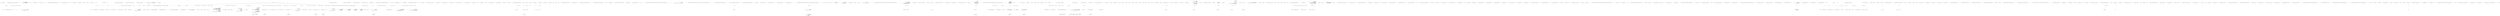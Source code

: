digraph  {
m1_249 [cluster="System.Text.StringBuilder.Append(char)", file="HelpText.cs", label="Entry System.Text.StringBuilder.Append(char)", span="0-0"];
m1_94 [cluster="CommandLine.Text.HelpText.DefaultParsingErrorsHandler<T>(CommandLine.ParserResult<T>, CommandLine.Text.HelpText)", file="HelpText.cs", label="Entry CommandLine.Text.HelpText.DefaultParsingErrorsHandler<T>(CommandLine.ParserResult<T>, CommandLine.Text.HelpText)", span="278-278"];
m1_110 [cluster="CommandLine.Text.HelpText.DefaultParsingErrorsHandler<T>(CommandLine.ParserResult<T>, CommandLine.Text.HelpText)", file="HelpText.cs", label="parserResult == null", span="280-280"];
m1_112 [cluster="CommandLine.Text.HelpText.DefaultParsingErrorsHandler<T>(CommandLine.ParserResult<T>, CommandLine.Text.HelpText)", file="HelpText.cs", label="current == null", span="281-281"];
m1_114 [cluster="CommandLine.Text.HelpText.DefaultParsingErrorsHandler<T>(CommandLine.ParserResult<T>, CommandLine.Text.HelpText)", file="HelpText.cs", label="FilterMeaningfulErrors(((NotParsed<T>)parserResult).Errors).Empty()", span="283-283"];
m1_115 [cluster="CommandLine.Text.HelpText.DefaultParsingErrorsHandler<T>(CommandLine.ParserResult<T>, CommandLine.Text.HelpText)", file="HelpText.cs", label="return current;", span="284-284"];
m1_116 [cluster="CommandLine.Text.HelpText.DefaultParsingErrorsHandler<T>(CommandLine.ParserResult<T>, CommandLine.Text.HelpText)", file="HelpText.cs", label="var errors = RenderParsingErrorsTextAsLines(parserResult,\r\n                current.SentenceBuilder.FormatError,\r\n                current.SentenceBuilder.FormatMutuallyExclusiveSetErrors,\r\n                2)", span="286-289"];
m1_118 [cluster="CommandLine.Text.HelpText.DefaultParsingErrorsHandler<T>(CommandLine.ParserResult<T>, CommandLine.Text.HelpText)", file="HelpText.cs", label="return current;", span="291-291"];
m1_119 [cluster="CommandLine.Text.HelpText.DefaultParsingErrorsHandler<T>(CommandLine.ParserResult<T>, CommandLine.Text.HelpText)", file="HelpText.cs", label="return current\r\n                .AddPreOptionsLine(\r\n                    string.Concat(Environment.NewLine, current.SentenceBuilder.ErrorsHeadingText()))\r\n                .AddPreOptionsLines(errors);", span="293-296"];
m1_111 [cluster="CommandLine.Text.HelpText.DefaultParsingErrorsHandler<T>(CommandLine.ParserResult<T>, CommandLine.Text.HelpText)", file="HelpText.cs", label="throw new ArgumentNullException(''parserResult'');", span="280-280"];
m1_113 [cluster="CommandLine.Text.HelpText.DefaultParsingErrorsHandler<T>(CommandLine.ParserResult<T>, CommandLine.Text.HelpText)", file="HelpText.cs", label="throw new ArgumentNullException(''current'');", span="281-281"];
m1_117 [cluster="CommandLine.Text.HelpText.DefaultParsingErrorsHandler<T>(CommandLine.ParserResult<T>, CommandLine.Text.HelpText)", file="HelpText.cs", label="errors.Empty()", span="290-290"];
m1_120 [cluster="CommandLine.Text.HelpText.DefaultParsingErrorsHandler<T>(CommandLine.ParserResult<T>, CommandLine.Text.HelpText)", file="HelpText.cs", label="Exit CommandLine.Text.HelpText.DefaultParsingErrorsHandler<T>(CommandLine.ParserResult<T>, CommandLine.Text.HelpText)", span="278-278"];
m1_121 [cluster="System.Collections.Generic.IEnumerable<TSource>.Empty<TSource>()", file="HelpText.cs", label="Entry System.Collections.Generic.IEnumerable<TSource>.Empty<TSource>()", span="31-31"];
m1_54 [cluster="Unk.Any", file="HelpText.cs", label="Entry Unk.Any", span=""];
m1_0 [cluster="CommandLine.Text.HelpText.HelpText()", file="HelpText.cs", label="Entry CommandLine.Text.HelpText.HelpText()", span="35-35"];
m1_1 [cluster="CommandLine.Text.HelpText.HelpText()", file="HelpText.cs", label="Exit CommandLine.Text.HelpText.HelpText()", span="35-35"];
m1_374 [cluster="string.PadRight(int)", file="HelpText.cs", label="Entry string.PadRight(int)", span="0-0"];
m1_455 [cluster="T.ToStringInvariant<T>()", file="HelpText.cs", label="Entry T.ToStringInvariant<T>()", span="15-15"];
m1_319 [cluster="System.Tuple.Create<T1, T2>(T1, T2)", file="HelpText.cs", label="Entry System.Tuple.Create<T1, T2>(T1, T2)", span="0-0"];
m1_57 [cluster="CommandLine.Text.HelpText.AddOptions<T>(CommandLine.ParserResult<T>)", file="HelpText.cs", label="Entry CommandLine.Text.HelpText.AddOptions<T>(CommandLine.ParserResult<T>)", span="382-382"];
m1_166 [cluster="CommandLine.Text.HelpText.AddOptions<T>(CommandLine.ParserResult<T>)", file="HelpText.cs", label="result == null", span="384-384"];
m1_168 [cluster="CommandLine.Text.HelpText.AddOptions<T>(CommandLine.ParserResult<T>)", file="HelpText.cs", label="return AddOptionsImpl(\r\n                GetSpecificationsFromType(result.TypeInfo.Current),\r\n                SentenceBuilder.RequiredWord(),\r\n                MaximumDisplayWidth);", span="386-389"];
m1_167 [cluster="CommandLine.Text.HelpText.AddOptions<T>(CommandLine.ParserResult<T>)", file="HelpText.cs", label="throw new ArgumentNullException(''result'');", span="384-384"];
m1_169 [cluster="CommandLine.Text.HelpText.AddOptions<T>(CommandLine.ParserResult<T>)", file="HelpText.cs", label="Exit CommandLine.Text.HelpText.AddOptions<T>(CommandLine.ParserResult<T>)", span="382-382"];
m1_264 [cluster="System.Text.StringBuilder.SafeToString()", file="HelpText.cs", label="Entry System.Text.StringBuilder.SafeToString()", span="66-66"];
m1_263 [cluster="System.Text.StringBuilder.AppendWhen(bool, params string[])", file="HelpText.cs", label="Entry System.Text.StringBuilder.AppendWhen(bool, params string[])", span="9-9"];
m1_84 [cluster="CommandLine.TypeInfo.Create(System.Type)", file="HelpText.cs", label="Entry CommandLine.TypeInfo.Create(System.Type)", span="29-29"];
m1_82 [cluster="System.Collections.Generic.IEnumerable<TSource>.Single<TSource>()", file="HelpText.cs", label="Entry System.Collections.Generic.IEnumerable<TSource>.Single<TSource>()", span="0-0"];
m1_397 [cluster="System.Text.StringBuilder.AppendFormat(string, object)", file="HelpText.cs", label="Entry System.Text.StringBuilder.AppendFormat(string, object)", span="0-0"];
m1_127 [cluster="CommandLine.Text.HelpText.ToString()", file="HelpText.cs", label="Entry CommandLine.Text.HelpText.ToString()", span="573-573"];
m1_257 [cluster="CommandLine.Text.HelpText.ToString()", file="HelpText.cs", label="int ExtraLength = 10", span="575-575"];
m1_258 [cluster="CommandLine.Text.HelpText.ToString()", file="HelpText.cs", label="return\r\n                new StringBuilder(\r\n                    heading.SafeLength() + copyright.SafeLength() + preOptionsHelp.SafeLength() +\r\n                        optionsHelp.SafeLength() + ExtraLength).Append(heading)\r\n                    .AppendWhen(!string.IsNullOrEmpty(copyright), Environment.NewLine, copyright)\r\n                    .AppendWhen(preOptionsHelp.Length > 0, Environment.NewLine, preOptionsHelp.ToString())\r\n                    .AppendWhen(\r\n                        optionsHelp != null && optionsHelp.Length > 0,\r\n                        Environment.NewLine,\r\n                        Environment.NewLine,\r\n                        optionsHelp.SafeToString())\r\n                    .AppendWhen(postOptionsHelp.Length > 0, Environment.NewLine, postOptionsHelp.ToString())\r\n                .ToString();", span="576-588"];
m1_259 [cluster="CommandLine.Text.HelpText.ToString()", file="HelpText.cs", label="Exit CommandLine.Text.HelpText.ToString()", span="573-573"];
m1_260 [cluster="string.SafeLength()", file="HelpText.cs", label="Entry string.SafeLength()", span="40-40"];
m1_131 [cluster="CommandLine.Text.HelpText.AddPostOptionsLine(string)", file="HelpText.cs", label="Entry CommandLine.Text.HelpText.AddPostOptionsLine(string)", span="326-326"];
m1_132 [cluster="CommandLine.Text.HelpText.AddPostOptionsLine(string)", file="HelpText.cs", label="return AddLine(postOptionsHelp, value);", span="328-328"];
m1_133 [cluster="CommandLine.Text.HelpText.AddPostOptionsLine(string)", file="HelpText.cs", label="Exit CommandLine.Text.HelpText.AddPostOptionsLine(string)", span="326-326"];
m1_262 [cluster="string.IsNullOrEmpty(string)", file="HelpText.cs", label="Entry string.IsNullOrEmpty(string)", span="0-0"];
m1_247 [cluster="CSharpx.Maybe<T>.FromJust<T>()", file="HelpText.cs", label="Entry CSharpx.Maybe<T>.FromJust<T>()", span="342-342"];
m1_421 [cluster="CommandLine.Text.HelpText.GetMaxOptionLength(CommandLine.Core.OptionSpecification)", file="HelpText.cs", label="Entry CommandLine.Text.HelpText.GetMaxOptionLength(CommandLine.Core.OptionSpecification)", span="838-838"];
m1_424 [cluster="CommandLine.Text.HelpText.GetMaxOptionLength(CommandLine.Core.OptionSpecification)", file="HelpText.cs", label="var specLength = 0", span="840-840"];
m1_425 [cluster="CommandLine.Text.HelpText.GetMaxOptionLength(CommandLine.Core.OptionSpecification)", file="HelpText.cs", label="var hasShort = spec.ShortName.Length > 0", span="842-842"];
m1_426 [cluster="CommandLine.Text.HelpText.GetMaxOptionLength(CommandLine.Core.OptionSpecification)", file="HelpText.cs", label="var hasLong = spec.LongName.Length > 0", span="843-843"];
m1_428 [cluster="CommandLine.Text.HelpText.GetMaxOptionLength(CommandLine.Core.OptionSpecification)", file="HelpText.cs", label="spec.MetaValue.Length > 0", span="846-846"];
m1_429 [cluster="CommandLine.Text.HelpText.GetMaxOptionLength(CommandLine.Core.OptionSpecification)", file="HelpText.cs", label="metaLength = spec.MetaValue.Length + 1", span="847-847"];
m1_436 [cluster="CommandLine.Text.HelpText.GetMaxOptionLength(CommandLine.Core.OptionSpecification)", file="HelpText.cs", label="specLength += spec.LongName.Length", span="860-860"];
m1_431 [cluster="CommandLine.Text.HelpText.GetMaxOptionLength(CommandLine.Core.OptionSpecification)", file="HelpText.cs", label="++specLength", span="851-851"];
m1_441 [cluster="CommandLine.Text.HelpText.GetMaxOptionLength(CommandLine.Core.OptionSpecification)", file="HelpText.cs", label="specLength += 2", span="868-868"];
m1_442 [cluster="CommandLine.Text.HelpText.GetMaxOptionLength(CommandLine.Core.OptionSpecification)", file="HelpText.cs", label="return specLength;", span="870-870"];
m1_430 [cluster="CommandLine.Text.HelpText.GetMaxOptionLength(CommandLine.Core.OptionSpecification)", file="HelpText.cs", label=hasShort, span="849-849"];
m1_440 [cluster="CommandLine.Text.HelpText.GetMaxOptionLength(CommandLine.Core.OptionSpecification)", file="HelpText.cs", label="hasShort && hasLong", span="867-867"];
m1_427 [cluster="CommandLine.Text.HelpText.GetMaxOptionLength(CommandLine.Core.OptionSpecification)", file="HelpText.cs", label="var metaLength = 0", span="845-845"];
m1_435 [cluster="CommandLine.Text.HelpText.GetMaxOptionLength(CommandLine.Core.OptionSpecification)", file="HelpText.cs", label=hasLong, span="858-858"];
m1_434 [cluster="CommandLine.Text.HelpText.GetMaxOptionLength(CommandLine.Core.OptionSpecification)", file="HelpText.cs", label="specLength += metaLength", span="855-855"];
m1_439 [cluster="CommandLine.Text.HelpText.GetMaxOptionLength(CommandLine.Core.OptionSpecification)", file="HelpText.cs", label="specLength += metaLength", span="864-864"];
m1_432 [cluster="CommandLine.Text.HelpText.GetMaxOptionLength(CommandLine.Core.OptionSpecification)", file="HelpText.cs", label=AddDashesToOption, span="852-852"];
m1_433 [cluster="CommandLine.Text.HelpText.GetMaxOptionLength(CommandLine.Core.OptionSpecification)", file="HelpText.cs", label="++specLength", span="853-853"];
m1_437 [cluster="CommandLine.Text.HelpText.GetMaxOptionLength(CommandLine.Core.OptionSpecification)", file="HelpText.cs", label=AddDashesToOption, span="861-861"];
m1_438 [cluster="CommandLine.Text.HelpText.GetMaxOptionLength(CommandLine.Core.OptionSpecification)", file="HelpText.cs", label="specLength += 2", span="862-862"];
m1_443 [cluster="CommandLine.Text.HelpText.GetMaxOptionLength(CommandLine.Core.OptionSpecification)", file="HelpText.cs", label="Exit CommandLine.Text.HelpText.GetMaxOptionLength(CommandLine.Core.OptionSpecification)", span="838-838"];
m1_250 [cluster="CommandLine.Text.Example.GetFormatStylesOrDefault()", file="HelpText.cs", label="Entry CommandLine.Text.Example.GetFormatStylesOrDefault()", span="124-124"];
m1_320 [cluster="CommandLine.Text.HelpText.AdaptVerbsToSpecifications(System.Collections.Generic.IEnumerable<System.Type>)", file="HelpText.cs", label="return (from verbTuple in Verb.SelectFromTypes(types)\r\n                    select\r\n                        OptionSpecification.NewSwitch(\r\n                            string.Empty,\r\n                            verbTuple.Item1.Name,\r\n                            false,\r\n                            verbTuple.Item1.HelpText,\r\n                            string.Empty)).Concat(new[] { MakeHelpEntry(), MakeVersionEntry() });", span="663-670"];
m1_179 [cluster="CommandLine.Text.HelpText.AdaptVerbsToSpecifications(System.Collections.Generic.IEnumerable<System.Type>)", file="HelpText.cs", label="Entry CommandLine.Text.HelpText.AdaptVerbsToSpecifications(System.Collections.Generic.IEnumerable<System.Type>)", span="661-661"];
m1_321 [cluster="CommandLine.Text.HelpText.AdaptVerbsToSpecifications(System.Collections.Generic.IEnumerable<System.Type>)", file="HelpText.cs", label="Exit CommandLine.Text.HelpText.AdaptVerbsToSpecifications(System.Collections.Generic.IEnumerable<System.Type>)", span="661-661"];
m1_376 [cluster="string.Trim()", file="HelpText.cs", label="Entry string.Trim()", span="0-0"];
m1_261 [cluster="System.Text.StringBuilder.SafeLength()", file="HelpText.cs", label="Entry System.Text.StringBuilder.SafeLength()", span="73-73"];
m1_322 [cluster="CommandLine.Core.Verb.SelectFromTypes(System.Collections.Generic.IEnumerable<System.Type>)", file="HelpText.cs", label="Entry CommandLine.Core.Verb.SelectFromTypes(System.Collections.Generic.IEnumerable<System.Type>)", span="40-40"];
m1_375 [cluster="string.FormatInvariant(params object[])", file="HelpText.cs", label="Entry string.FormatInvariant(params object[])", span="20-20"];
m1_23 [cluster="System.ArgumentNullException.ArgumentNullException(string)", file="HelpText.cs", label="Entry System.ArgumentNullException.ArgumentNullException(string)", span="0-0"];
m1_294 [cluster="string.Substring(int)", file="HelpText.cs", label="Entry string.Substring(int)", span="0-0"];
m1_192 [cluster="CommandLine.Text.HelpText.RenderParsingErrorsText<T>(CommandLine.ParserResult<T>, System.Func<CommandLine.Error, string>, System.Func<System.Collections.Generic.IEnumerable<CommandLine.MutuallyExclusiveSetError>, string>, int)", file="HelpText.cs", label="Entry CommandLine.Text.HelpText.RenderParsingErrorsText<T>(CommandLine.ParserResult<T>, System.Func<CommandLine.Error, string>, System.Func<System.Collections.Generic.IEnumerable<CommandLine.MutuallyExclusiveSetError>, string>, int)", span="451-451"];
m1_193 [cluster="CommandLine.Text.HelpText.RenderParsingErrorsText<T>(CommandLine.ParserResult<T>, System.Func<CommandLine.Error, string>, System.Func<System.Collections.Generic.IEnumerable<CommandLine.MutuallyExclusiveSetError>, string>, int)", file="HelpText.cs", label="return string.Join(\r\n                Environment.NewLine,\r\n                RenderParsingErrorsTextAsLines(parserResult, formatError, formatMutuallyExclusiveSetErrors, indent));", span="457-459"];
m1_194 [cluster="CommandLine.Text.HelpText.RenderParsingErrorsText<T>(CommandLine.ParserResult<T>, System.Func<CommandLine.Error, string>, System.Func<System.Collections.Generic.IEnumerable<CommandLine.MutuallyExclusiveSetError>, string>, int)", file="HelpText.cs", label="Exit CommandLine.Text.HelpText.RenderParsingErrorsText<T>(CommandLine.ParserResult<T>, System.Func<CommandLine.Error, string>, System.Func<System.Collections.Generic.IEnumerable<CommandLine.MutuallyExclusiveSetError>, string>, int)", span="451-451"];
m1_45 [cluster="CommandLine.Text.HelpText.FilterMeaningfulErrors(System.Collections.Generic.IEnumerable<CommandLine.Error>)", file="HelpText.cs", label="Entry CommandLine.Text.HelpText.FilterMeaningfulErrors(System.Collections.Generic.IEnumerable<CommandLine.Error>)", span="591-591"];
m1_265 [cluster="CommandLine.Text.HelpText.FilterMeaningfulErrors(System.Collections.Generic.IEnumerable<CommandLine.Error>)", file="HelpText.cs", label="return errors.Where(e => e.Tag != ErrorType.HelpRequestedError && e.Tag != ErrorType.HelpVerbRequestedError);", span="593-593"];
m1_266 [cluster="CommandLine.Text.HelpText.FilterMeaningfulErrors(System.Collections.Generic.IEnumerable<CommandLine.Error>)", file="HelpText.cs", label="Exit CommandLine.Text.HelpText.FilterMeaningfulErrors(System.Collections.Generic.IEnumerable<CommandLine.Error>)", span="591-591"];
m1_310 [cluster="System.Type.GetUsageData()", file="HelpText.cs", label="Entry System.Type.GetUsageData()", span="38-38"];
m1_396 [cluster="System.Text.StringBuilder.AppendWhen(bool, params char[])", file="HelpText.cs", label="Entry System.Text.StringBuilder.AppendWhen(bool, params char[])", span="18-18"];
m1_55 [cluster="System.Collections.Generic.IEnumerable<TSource>.ToArray<TSource>()", file="HelpText.cs", label="Entry System.Collections.Generic.IEnumerable<TSource>.ToArray<TSource>()", span="0-0"];
m1_248 [cluster="CommandLine.Infrastructure.ReflectionHelper.GetAssemblyName()", file="HelpText.cs", label="Entry CommandLine.Infrastructure.ReflectionHelper.GetAssemblyName()", span="23-23"];
m1_48 [cluster="CommandLine.Infrastructure.ReflectionHelper.GetAttribute<TAttribute>()", file="HelpText.cs", label="Entry CommandLine.Infrastructure.ReflectionHelper.GetAttribute<TAttribute>()", span="12-12"];
m1_122 [cluster="CommandLine.Text.HelpText.RenderParsingErrorsTextAsLines<T>(CommandLine.ParserResult<T>, System.Func<CommandLine.Error, string>, System.Func<System.Collections.Generic.IEnumerable<CommandLine.MutuallyExclusiveSetError>, string>, int)", file="HelpText.cs", label="Entry CommandLine.Text.HelpText.RenderParsingErrorsTextAsLines<T>(CommandLine.ParserResult<T>, System.Func<CommandLine.Error, string>, System.Func<System.Collections.Generic.IEnumerable<CommandLine.MutuallyExclusiveSetError>, string>, int)", span="470-470"];
m1_196 [cluster="CommandLine.Text.HelpText.RenderParsingErrorsTextAsLines<T>(CommandLine.ParserResult<T>, System.Func<CommandLine.Error, string>, System.Func<System.Collections.Generic.IEnumerable<CommandLine.MutuallyExclusiveSetError>, string>, int)", file="HelpText.cs", label="parserResult == null", span="476-476"];
m1_200 [cluster="CommandLine.Text.HelpText.RenderParsingErrorsTextAsLines<T>(CommandLine.ParserResult<T>, System.Func<CommandLine.Error, string>, System.Func<System.Collections.Generic.IEnumerable<CommandLine.MutuallyExclusiveSetError>, string>, int)", file="HelpText.cs", label="yield break;", span="481-481"];
m1_203 [cluster="CommandLine.Text.HelpText.RenderParsingErrorsTextAsLines<T>(CommandLine.ParserResult<T>, System.Func<CommandLine.Error, string>, System.Func<System.Collections.Generic.IEnumerable<CommandLine.MutuallyExclusiveSetError>, string>, int)", file="HelpText.cs", label="yield return line.ToString();", span="488-488"];
m1_208 [cluster="CommandLine.Text.HelpText.RenderParsingErrorsTextAsLines<T>(CommandLine.ParserResult<T>, System.Func<CommandLine.Error, string>, System.Func<System.Collections.Generic.IEnumerable<CommandLine.MutuallyExclusiveSetError>, string>, int)", file="HelpText.cs", label="yield return line;", span="499-499"];
m1_198 [cluster="CommandLine.Text.HelpText.RenderParsingErrorsTextAsLines<T>(CommandLine.ParserResult<T>, System.Func<CommandLine.Error, string>, System.Func<System.Collections.Generic.IEnumerable<CommandLine.MutuallyExclusiveSetError>, string>, int)", file="HelpText.cs", label="var meaningfulErrors =\r\n                FilterMeaningfulErrors(((NotParsed<T>)parserResult).Errors)", span="478-479"];
m1_202 [cluster="CommandLine.Text.HelpText.RenderParsingErrorsTextAsLines<T>(CommandLine.ParserResult<T>, System.Func<CommandLine.Error, string>, System.Func<System.Collections.Generic.IEnumerable<CommandLine.MutuallyExclusiveSetError>, string>, int)", file="HelpText.cs", label="var line = new StringBuilder(indent.Spaces())\r\n                    .Append(formatError(error))", span="486-487"];
m1_204 [cluster="CommandLine.Text.HelpText.RenderParsingErrorsTextAsLines<T>(CommandLine.ParserResult<T>, System.Func<CommandLine.Error, string>, System.Func<System.Collections.Generic.IEnumerable<CommandLine.MutuallyExclusiveSetError>, string>, int)", file="HelpText.cs", label="var mutuallyErrs = \r\n                formatMutuallyExclusiveSetErrors(\r\n                    meaningfulErrors.OfType<MutuallyExclusiveSetError>())", span="491-493"];
m1_197 [cluster="CommandLine.Text.HelpText.RenderParsingErrorsTextAsLines<T>(CommandLine.ParserResult<T>, System.Func<CommandLine.Error, string>, System.Func<System.Collections.Generic.IEnumerable<CommandLine.MutuallyExclusiveSetError>, string>, int)", file="HelpText.cs", label="throw new ArgumentNullException(''parserResult'');", span="476-476"];
m1_199 [cluster="CommandLine.Text.HelpText.RenderParsingErrorsTextAsLines<T>(CommandLine.ParserResult<T>, System.Func<CommandLine.Error, string>, System.Func<System.Collections.Generic.IEnumerable<CommandLine.MutuallyExclusiveSetError>, string>, int)", file="HelpText.cs", label="meaningfulErrors.Empty()", span="480-480"];
m1_201 [cluster="CommandLine.Text.HelpText.RenderParsingErrorsTextAsLines<T>(CommandLine.ParserResult<T>, System.Func<CommandLine.Error, string>, System.Func<System.Collections.Generic.IEnumerable<CommandLine.MutuallyExclusiveSetError>, string>, int)", file="HelpText.cs", label="meaningfulErrors\r\n                .Where(e => e.Tag != ErrorType.MutuallyExclusiveSetError)", span="483-484"];
m1_205 [cluster="CommandLine.Text.HelpText.RenderParsingErrorsTextAsLines<T>(CommandLine.ParserResult<T>, System.Func<CommandLine.Error, string>, System.Func<System.Collections.Generic.IEnumerable<CommandLine.MutuallyExclusiveSetError>, string>, int)", file="HelpText.cs", label="mutuallyErrs.Length > 0", span="494-494"];
m1_206 [cluster="CommandLine.Text.HelpText.RenderParsingErrorsTextAsLines<T>(CommandLine.ParserResult<T>, System.Func<CommandLine.Error, string>, System.Func<System.Collections.Generic.IEnumerable<CommandLine.MutuallyExclusiveSetError>, string>, int)", file="HelpText.cs", label="var lines = mutuallyErrs\r\n                    .Split(new[] { Environment.NewLine }, StringSplitOptions.None)", span="496-497"];
m1_207 [cluster="CommandLine.Text.HelpText.RenderParsingErrorsTextAsLines<T>(CommandLine.ParserResult<T>, System.Func<CommandLine.Error, string>, System.Func<System.Collections.Generic.IEnumerable<CommandLine.MutuallyExclusiveSetError>, string>, int)", file="HelpText.cs", label=lines, span="498-498"];
m1_209 [cluster="CommandLine.Text.HelpText.RenderParsingErrorsTextAsLines<T>(CommandLine.ParserResult<T>, System.Func<CommandLine.Error, string>, System.Func<System.Collections.Generic.IEnumerable<CommandLine.MutuallyExclusiveSetError>, string>, int)", file="HelpText.cs", label="Exit CommandLine.Text.HelpText.RenderParsingErrorsTextAsLines<T>(CommandLine.ParserResult<T>, System.Func<CommandLine.Error, string>, System.Func<System.Collections.Generic.IEnumerable<CommandLine.MutuallyExclusiveSetError>, string>, int)", span="470-470"];
m1_335 [cluster="CommandLine.Text.HelpText.AddOption(string, int, CommandLine.Core.Specification, int)", file="HelpText.cs", label="Entry CommandLine.Text.HelpText.AddOption(string, int, CommandLine.Core.Specification, int)", span="718-718"];
m1_343 [cluster="CommandLine.Text.HelpText.AddOption(string, int, CommandLine.Core.Specification, int)", file="HelpText.cs", label="optionsHelp.Append(''  '')", span="720-720"];
m1_344 [cluster="CommandLine.Text.HelpText.AddOption(string, int, CommandLine.Core.Specification, int)", file="HelpText.cs", label="var name = new StringBuilder(maxLength)\r\n                .BimapIf(\r\n                    specification.Tag == SpecificationType.Option,\r\n                    it => it.Append(AddOptionName(maxLength, (OptionSpecification)specification)),\r\n                    it => it.Append(AddValueName(maxLength, (ValueSpecification)specification)))", span="721-725"];
m1_345 [cluster="CommandLine.Text.HelpText.AddOption(string, int, CommandLine.Core.Specification, int)", file="HelpText.cs", label="optionsHelp\r\n                .Append(name.Length < maxLength ? name.ToString().PadRight(maxLength) : name.ToString())\r\n                .Append(''    '')", span="727-729"];
m1_346 [cluster="CommandLine.Text.HelpText.AddOption(string, int, CommandLine.Core.Specification, int)", file="HelpText.cs", label="var optionHelpText = specification.HelpText", span="731-731"];
m1_347 [cluster="CommandLine.Text.HelpText.AddOption(string, int, CommandLine.Core.Specification, int)", file="HelpText.cs", label="addEnumValuesToHelpText && specification.EnumValues.Any()", span="733-733"];
m1_348 [cluster="CommandLine.Text.HelpText.AddOption(string, int, CommandLine.Core.Specification, int)", file="HelpText.cs", label="optionHelpText += '' Valid values: '' + string.Join('', '', specification.EnumValues)", span="734-734"];
m1_349 [cluster="CommandLine.Text.HelpText.AddOption(string, int, CommandLine.Core.Specification, int)", file="HelpText.cs", label="specification.DefaultValue.Do(\r\n                defaultValue => optionHelpText = ''(Default: {0}) ''.FormatLocal(defaultValue) + optionHelpText)", span="736-737"];
m1_350 [cluster="CommandLine.Text.HelpText.AddOption(string, int, CommandLine.Core.Specification, int)", file="HelpText.cs", label="specification.Required", span="739-739"];
m1_351 [cluster="CommandLine.Text.HelpText.AddOption(string, int, CommandLine.Core.Specification, int)", file="HelpText.cs", label="optionHelpText = ''{0} ''.FormatInvariant(requiredWord) + optionHelpText", span="740-740"];
m1_357 [cluster="CommandLine.Text.HelpText.AddOption(string, int, CommandLine.Core.Specification, int)", file="HelpText.cs", label="words[i].Length < (widthOfHelpText - wordBuffer)", span="750-750"];
m1_360 [cluster="CommandLine.Text.HelpText.AddOption(string, int, CommandLine.Core.Specification, int)", file="HelpText.cs", label="(widthOfHelpText - wordBuffer) > 1 && i != words.Length - 1", span="754-754"];
m1_363 [cluster="CommandLine.Text.HelpText.AddOption(string, int, CommandLine.Core.Specification, int)", file="HelpText.cs", label="words[i].Length >= widthOfHelpText && wordBuffer == 0", span="760-760"];
m1_364 [cluster="CommandLine.Text.HelpText.AddOption(string, int, CommandLine.Core.Specification, int)", file="HelpText.cs", label="optionsHelp.Append(words[i].Substring(0, widthOfHelpText))", span="762-762"];
m1_365 [cluster="CommandLine.Text.HelpText.AddOption(string, int, CommandLine.Core.Specification, int)", file="HelpText.cs", label="wordBuffer = widthOfHelpText", span="763-763"];
m1_368 [cluster="CommandLine.Text.HelpText.AddOption(string, int, CommandLine.Core.Specification, int)", file="HelpText.cs", label="optionsHelp.AppendWhen(optionHelpText.Length > 0, Environment.NewLine,\r\n                        new string(' ', maxLength + 6))", span="771-772"];
m1_369 [cluster="CommandLine.Text.HelpText.AddOption(string, int, CommandLine.Core.Specification, int)", file="HelpText.cs", label="optionHelpText.Length > widthOfHelpText", span="774-774"];
m1_352 [cluster="CommandLine.Text.HelpText.AddOption(string, int, CommandLine.Core.Specification, int)", file="HelpText.cs", label="!string.IsNullOrEmpty(optionHelpText)", span="742-742"];
m1_354 [cluster="CommandLine.Text.HelpText.AddOption(string, int, CommandLine.Core.Specification, int)", file="HelpText.cs", label="var words = optionHelpText.Split(' ')", span="747-747"];
m1_367 [cluster="CommandLine.Text.HelpText.AddOption(string, int, CommandLine.Core.Specification, int)", file="HelpText.cs", label="optionHelpText = optionHelpText.Substring(Math.Min(wordBuffer, optionHelpText.Length)).Trim()", span="770-770"];
m1_370 [cluster="CommandLine.Text.HelpText.AddOption(string, int, CommandLine.Core.Specification, int)", file="HelpText.cs", label="optionsHelp\r\n                .Append(optionHelpText)\r\n                .Append(Environment.NewLine)\r\n                .AppendWhen(additionalNewLineAfterOption, Environment.NewLine)", span="777-780"];
m1_353 [cluster="CommandLine.Text.HelpText.AddOption(string, int, CommandLine.Core.Specification, int)", file="HelpText.cs", label="var wordBuffer = 0", span="746-746"];
m1_359 [cluster="CommandLine.Text.HelpText.AddOption(string, int, CommandLine.Core.Specification, int)", file="HelpText.cs", label="wordBuffer += words[i].Length", span="753-753"];
m1_355 [cluster="CommandLine.Text.HelpText.AddOption(string, int, CommandLine.Core.Specification, int)", file="HelpText.cs", label="var i = 0", span="748-748"];
m1_356 [cluster="CommandLine.Text.HelpText.AddOption(string, int, CommandLine.Core.Specification, int)", file="HelpText.cs", label="i < words.Length", span="748-748"];
m1_358 [cluster="CommandLine.Text.HelpText.AddOption(string, int, CommandLine.Core.Specification, int)", file="HelpText.cs", label="optionsHelp.Append(words[i])", span="752-752"];
m1_366 [cluster="CommandLine.Text.HelpText.AddOption(string, int, CommandLine.Core.Specification, int)", file="HelpText.cs", label="i++", span="748-748"];
m1_362 [cluster="CommandLine.Text.HelpText.AddOption(string, int, CommandLine.Core.Specification, int)", file="HelpText.cs", label="wordBuffer++", span="757-757"];
m1_361 [cluster="CommandLine.Text.HelpText.AddOption(string, int, CommandLine.Core.Specification, int)", file="HelpText.cs", label="optionsHelp.Append('' '')", span="756-756"];
m1_371 [cluster="CommandLine.Text.HelpText.AddOption(string, int, CommandLine.Core.Specification, int)", file="HelpText.cs", label="return this;", span="782-782"];
m1_372 [cluster="CommandLine.Text.HelpText.AddOption(string, int, CommandLine.Core.Specification, int)", file="HelpText.cs", label="Exit CommandLine.Text.HelpText.AddOption(string, int, CommandLine.Core.Specification, int)", span="718-718"];
m1_339 [cluster="CommandLine.Text.HelpText.MakeVersionEntry()", file="HelpText.cs", label="Exit CommandLine.Text.HelpText.MakeVersionEntry()", span="701-701"];
m1_302 [cluster="CommandLine.Text.HelpText.MakeVersionEntry()", file="HelpText.cs", label="Entry CommandLine.Text.HelpText.MakeVersionEntry()", span="701-701"];
m1_338 [cluster="CommandLine.Text.HelpText.MakeVersionEntry()", file="HelpText.cs", label="return OptionSpecification.NewSwitch(\r\n                string.Empty,\r\n                ''version'',\r\n                false,\r\n                sentenceBuilder.VersionCommandText(AddDashesToOption),\r\n                string.Empty);", span="703-708"];
m1_398 [cluster="System.Text.StringBuilder.AppendFormatWhen(bool, string, params object[])", file="HelpText.cs", label="Entry System.Text.StringBuilder.AppendFormatWhen(bool, string, params object[])", span="27-27"];
m1_123 [cluster="string.Concat(string, string)", file="HelpText.cs", label="Entry string.Concat(string, string)", span="0-0"];
m1_417 [cluster="lambda expression", file="HelpText.cs", label="Entry lambda expression", span="827-834"];
m1_59 [cluster="lambda expression", file="HelpText.cs", label="license.AddToHelpText(auto, true)", span="219-219"];
m1_58 [cluster="lambda expression", file="HelpText.cs", label="Entry lambda expression", span="219-219"];
m1_62 [cluster="lambda expression", file="HelpText.cs", label="Entry lambda expression", span="222-222"];
m1_65 [cluster="lambda expression", file="HelpText.cs", label="Entry lambda expression", span="232-232"];
m1_60 [cluster="lambda expression", file="HelpText.cs", label="Exit lambda expression", span="219-219"];
m1_64 [cluster="lambda expression", file="HelpText.cs", label="Exit lambda expression", span="222-222"];
m1_66 [cluster="lambda expression", file="HelpText.cs", label="e.Tag == ErrorType.NoVerbSelectedError", span="232-232"];
m1_67 [cluster="lambda expression", file="HelpText.cs", label="Exit lambda expression", span="232-232"];
m1_92 [cluster="lambda expression", file="HelpText.cs", label="DefaultParsingErrorsHandler(parserResult, current)", span="264-264"];
m1_105 [cluster="lambda expression", file="HelpText.cs", label="DefaultParsingErrorsHandler(parserResult, current)", span="270-270"];
m1_85 [cluster="lambda expression", file="HelpText.cs", label="Entry lambda expression", span="260-260"];
m1_88 [cluster="lambda expression", file="HelpText.cs", label="Entry lambda expression", span="263-263"];
m1_99 [cluster="lambda expression", file="HelpText.cs", label="DefaultParsingErrorsHandler(pr, current)", span="269-269"];
m1_98 [cluster="lambda expression", file="HelpText.cs", label="Entry lambda expression", span="269-269"];
m1_101 [cluster="lambda expression", file="HelpText.cs", label="Entry lambda expression", span="269-269"];
m1_104 [cluster="lambda expression", file="HelpText.cs", label="Entry lambda expression", span="270-270"];
m1_107 [cluster="lambda expression", file="HelpText.cs", label="Entry lambda expression", span="270-270"];
m1_91 [cluster="lambda expression", file="HelpText.cs", label="Entry lambda expression", span="264-264"];
m1_95 [cluster="lambda expression", file="HelpText.cs", label="Entry lambda expression", span="264-264"];
m1_86 [cluster="lambda expression", file="HelpText.cs", label="e.Tag == ErrorType.VersionRequestedError", span="260-260"];
m1_87 [cluster="lambda expression", file="HelpText.cs", label="Exit lambda expression", span="260-260"];
m1_89 [cluster="lambda expression", file="HelpText.cs", label="e.Tag == ErrorType.HelpVerbRequestedError", span="263-263"];
m1_90 [cluster="lambda expression", file="HelpText.cs", label="Exit lambda expression", span="263-263"];
m1_93 [cluster="lambda expression", file="HelpText.cs", label="Exit lambda expression", span="264-264"];
m1_96 [cluster="lambda expression", file="HelpText.cs", label=e, span="264-264"];
m1_97 [cluster="lambda expression", file="HelpText.cs", label="Exit lambda expression", span="264-264"];
m1_100 [cluster="lambda expression", file="HelpText.cs", label="Exit lambda expression", span="269-269"];
m1_102 [cluster="lambda expression", file="HelpText.cs", label=e, span="269-269"];
m1_103 [cluster="lambda expression", file="HelpText.cs", label="Exit lambda expression", span="269-269"];
m1_106 [cluster="lambda expression", file="HelpText.cs", label="Exit lambda expression", span="270-270"];
m1_108 [cluster="lambda expression", file="HelpText.cs", label=e, span="270-270"];
m1_109 [cluster="lambda expression", file="HelpText.cs", label="Exit lambda expression", span="270-270"];
m1_139 [cluster="lambda expression", file="HelpText.cs", label="Entry lambda expression", span="338-338"];
m1_140 [cluster="lambda expression", file="HelpText.cs", label="AddPreOptionsLine(line)", span="338-338"];
m1_141 [cluster="lambda expression", file="HelpText.cs", label="Exit lambda expression", span="338-338"];
m1_146 [cluster="lambda expression", file="HelpText.cs", label="Entry lambda expression", span="349-349"];
m1_147 [cluster="lambda expression", file="HelpText.cs", label="AddPostOptionsLine(line)", span="349-349"];
m1_148 [cluster="lambda expression", file="HelpText.cs", label="Exit lambda expression", span="349-349"];
m1_155 [cluster="lambda expression", file="HelpText.cs", label="Entry lambda expression", span="361-361"];
m1_156 [cluster="lambda expression", file="HelpText.cs", label="AddPreOptionsLine(line)", span="361-361"];
m1_157 [cluster="lambda expression", file="HelpText.cs", label="Exit lambda expression", span="361-361"];
m1_163 [cluster="lambda expression", file="HelpText.cs", label="Entry lambda expression", span="373-373"];
m1_164 [cluster="lambda expression", file="HelpText.cs", label="AddPostOptionsLine(line)", span="373-373"];
m1_165 [cluster="lambda expression", file="HelpText.cs", label="Exit lambda expression", span="373-373"];
m1_216 [cluster="lambda expression", file="HelpText.cs", label="Entry lambda expression", span="484-484"];
m1_217 [cluster="lambda expression", file="HelpText.cs", label="e.Tag != ErrorType.MutuallyExclusiveSetError", span="484-484"];
m1_218 [cluster="lambda expression", file="HelpText.cs", label="Exit lambda expression", span="484-484"];
m1_223 [cluster="lambda expression", file="HelpText.cs", label="Entry lambda expression", span="511-511"];
m1_224 [cluster="lambda expression", file="HelpText.cs", label=example, span="511-511"];
m1_225 [cluster="lambda expression", file="HelpText.cs", label="Exit lambda expression", span="511-511"];
m1_253 [cluster="lambda expression", file="HelpText.cs", label="config.PreferShortName = s.PreferShortName", span="560-560"];
m1_254 [cluster="lambda expression", file="HelpText.cs", label="config.GroupSwitches = s.GroupSwitches", span="561-561"];
m1_255 [cluster="lambda expression", file="HelpText.cs", label="config.UseEqualToken = s.UseEqualToken", span="562-562"];
m1_252 [cluster="lambda expression", file="HelpText.cs", label="Entry lambda expression", span="558-563"];
m1_256 [cluster="lambda expression", file="HelpText.cs", label="Exit lambda expression", span="558-563"];
m1_267 [cluster="lambda expression", file="HelpText.cs", label="Entry lambda expression", span="593-593"];
m1_268 [cluster="lambda expression", file="HelpText.cs", label="e.Tag != ErrorType.HelpRequestedError && e.Tag != ErrorType.HelpVerbRequestedError", span="593-593"];
m1_269 [cluster="lambda expression", file="HelpText.cs", label="Exit lambda expression", span="593-593"];
m1_305 [cluster="lambda expression", file="HelpText.cs", label="Entry lambda expression", span="640-640"];
m1_306 [cluster="lambda expression", file="HelpText.cs", label="v.Index", span="640-640"];
m1_307 [cluster="lambda expression", file="HelpText.cs", label="Exit lambda expression", span="640-640"];
m1_312 [cluster="lambda expression", file="HelpText.cs", label="Entry lambda expression", span="649-658"];
m1_313 [cluster="lambda expression", file="HelpText.cs", label="var prop = tuple.Item1", span="651-651"];
m1_314 [cluster="lambda expression", file="HelpText.cs", label="var attr = tuple.Item2", span="652-652"];
m1_315 [cluster="lambda expression", file="HelpText.cs", label="var examples = (IEnumerable<Example>)prop\r\n                        .GetValue(null, BindingFlags.Public | BindingFlags.Static | BindingFlags.GetProperty, null, null, null)", span="654-655"];
m1_316 [cluster="lambda expression", file="HelpText.cs", label="return Tuple.Create(attr, examples);", span="657-657"];
m1_317 [cluster="lambda expression", file="HelpText.cs", label="Exit lambda expression", span="649-658"];
m1_333 [cluster="lambda expression", file="HelpText.cs", label="AddOption(requiredWord, maxLength, option, remainingSpace)", span="686-686"];
m1_332 [cluster="lambda expression", file="HelpText.cs", label="Entry lambda expression", span="685-686"];
m1_334 [cluster="lambda expression", file="HelpText.cs", label="Exit lambda expression", span="685-686"];
m1_379 [cluster="lambda expression", file="HelpText.cs", label="it.Append(AddOptionName(maxLength, (OptionSpecification)specification))", span="724-724"];
m1_383 [cluster="lambda expression", file="HelpText.cs", label="it.Append(AddValueName(maxLength, (ValueSpecification)specification))", span="725-725"];
m1_378 [cluster="lambda expression", file="HelpText.cs", label="Entry lambda expression", span="724-724"];
m1_382 [cluster="lambda expression", file="HelpText.cs", label="Entry lambda expression", span="725-725"];
m1_386 [cluster="lambda expression", file="HelpText.cs", label="Entry lambda expression", span="737-737"];
m1_387 [cluster="lambda expression", file="HelpText.cs", label="optionHelpText = ''(Default: {0}) ''.FormatLocal(defaultValue) + optionHelpText", span="737-737"];
m1_380 [cluster="lambda expression", file="HelpText.cs", label="Exit lambda expression", span="724-724"];
m1_384 [cluster="lambda expression", file="HelpText.cs", label="Exit lambda expression", span="725-725"];
m1_388 [cluster="lambda expression", file="HelpText.cs", label="Exit lambda expression", span="737-737"];
m1_394 [cluster="lambda expression", file="HelpText.cs", label="it\r\n                            .AppendWhen(addDashesToOption, '-')\r\n                            .AppendFormat(''{0}'', specification.ShortName)\r\n                            .AppendFormatWhen(specification.MetaValue.Length > 0, '' {0}'', specification.MetaValue)\r\n                            .AppendWhen(specification.LongName.Length > 0, '', '')", span="791-795"];
m1_400 [cluster="lambda expression", file="HelpText.cs", label="it\r\n                            .AppendWhen(addDashesToOption, ''--'')\r\n                            .AppendFormat(''{0}'', specification.LongName)\r\n                            .AppendFormatWhen(specification.MetaValue.Length > 0, ''={0}'', specification.MetaValue)", span="798-801"];
m1_393 [cluster="lambda expression", file="HelpText.cs", label="Entry lambda expression", span="791-795"];
m1_399 [cluster="lambda expression", file="HelpText.cs", label="Entry lambda expression", span="798-801"];
m1_395 [cluster="lambda expression", file="HelpText.cs", label="Exit lambda expression", span="791-795"];
m1_401 [cluster="lambda expression", file="HelpText.cs", label="Exit lambda expression", span="798-801"];
m1_405 [cluster="lambda expression", file="HelpText.cs", label="it.AppendFormat(''{0} (pos. {1})'', specification.MetaName, specification.Index)", span="810-810"];
m1_409 [cluster="lambda expression", file="HelpText.cs", label="it.AppendFormat(''value pos. {0}'', specification.Index)", span="811-811"];
m1_404 [cluster="lambda expression", file="HelpText.cs", label="Entry lambda expression", span="810-810"];
m1_408 [cluster="lambda expression", file="HelpText.cs", label="Entry lambda expression", span="811-811"];
m1_406 [cluster="lambda expression", file="HelpText.cs", label="Exit lambda expression", span="810-810"];
m1_410 [cluster="lambda expression", file="HelpText.cs", label="Exit lambda expression", span="811-811"];
m1_418 [cluster="lambda expression", file="HelpText.cs", label="var specLength = spec.Tag == SpecificationType.Option\r\n                            ? GetMaxOptionLength((OptionSpecification)spec)\r\n                            : GetMaxValueLength((ValueSpecification)spec)", span="829-831"];
m1_419 [cluster="lambda expression", file="HelpText.cs", label="return Math.Max(length, specLength);", span="833-833"];
m1_420 [cluster="lambda expression", file="HelpText.cs", label="Exit lambda expression", span="827-834"];
m1_392 [cluster="System.Text.StringBuilder.MapIf(bool, System.Func<System.Text.StringBuilder, System.Text.StringBuilder>)", file="HelpText.cs", label="Entry System.Text.StringBuilder.MapIf(bool, System.Func<System.Text.StringBuilder, System.Text.StringBuilder>)", span="49-49"];
m1_80 [cluster="System.ArgumentException.ArgumentException(string, string)", file="HelpText.cs", label="Entry System.ArgumentException.ArgumentException(string, string)", span="0-0"];
m1_381 [cluster="CommandLine.Text.HelpText.AddOptionName(int, CommandLine.Core.OptionSpecification)", file="HelpText.cs", label="Entry CommandLine.Text.HelpText.AddOptionName(int, CommandLine.Core.OptionSpecification)", span="785-785"];
m1_390 [cluster="CommandLine.Text.HelpText.AddOptionName(int, CommandLine.Core.OptionSpecification)", file="HelpText.cs", label="return\r\n                new StringBuilder(maxLength)\r\n                    .MapIf(\r\n                        specification.ShortName.Length > 0,\r\n                        it => it\r\n                            .AppendWhen(addDashesToOption, '-')\r\n                            .AppendFormat(''{0}'', specification.ShortName)\r\n                            .AppendFormatWhen(specification.MetaValue.Length > 0, '' {0}'', specification.MetaValue)\r\n                            .AppendWhen(specification.LongName.Length > 0, '', ''))\r\n                    .MapIf(\r\n                        specification.LongName.Length > 0,\r\n                        it => it\r\n                            .AppendWhen(addDashesToOption, ''--'')\r\n                            .AppendFormat(''{0}'', specification.LongName)\r\n                            .AppendFormatWhen(specification.MetaValue.Length > 0, ''={0}'', specification.MetaValue))\r\n                    .ToString();", span="787-802"];
m1_391 [cluster="CommandLine.Text.HelpText.AddOptionName(int, CommandLine.Core.OptionSpecification)", file="HelpText.cs", label="Exit CommandLine.Text.HelpText.AddOptionName(int, CommandLine.Core.OptionSpecification)", span="785-785"];
m1_4 [cluster="CommandLine.Text.HelpText.HelpText(string)", file="HelpText.cs", label="Entry CommandLine.Text.HelpText.HelpText(string)", span="58-58"];
m1_5 [cluster="CommandLine.Text.HelpText.HelpText(string)", file="HelpText.cs", label="Exit CommandLine.Text.HelpText.HelpText(string)", span="58-58"];
m1_324 [cluster="Unk.Concat", file="HelpText.cs", label="Entry Unk.Concat", span=""];
m1_68 [cluster="CommandLine.Text.HelpText.AutoBuild<T>(CommandLine.ParserResult<T>)", file="HelpText.cs", label="Entry CommandLine.Text.HelpText.AutoBuild<T>(CommandLine.ParserResult<T>)", span="253-253"];
m1_69 [cluster="CommandLine.Text.HelpText.AutoBuild<T>(CommandLine.ParserResult<T>)", file="HelpText.cs", label="parserResult.Tag != ParserResultType.NotParsed", span="255-255"];
m1_71 [cluster="CommandLine.Text.HelpText.AutoBuild<T>(CommandLine.ParserResult<T>)", file="HelpText.cs", label="var errors = ((NotParsed<T>)parserResult).Errors", span="258-258"];
m1_75 [cluster="CommandLine.Text.HelpText.AutoBuild<T>(CommandLine.ParserResult<T>)", file="HelpText.cs", label="return AutoBuild(parserResult, current => DefaultParsingErrorsHandler(parserResult, current), e => e);", span="264-264"];
m1_78 [cluster="CommandLine.Text.HelpText.AutoBuild<T>(CommandLine.ParserResult<T>)", file="HelpText.cs", label="return err.Matched\r\n                ? AutoBuild(pr, current => DefaultParsingErrorsHandler(pr, current), e => e)\r\n                : AutoBuild(parserResult, current => DefaultParsingErrorsHandler(parserResult, current), e => e, true);", span="268-270"];
m1_70 [cluster="CommandLine.Text.HelpText.AutoBuild<T>(CommandLine.ParserResult<T>)", file="HelpText.cs", label="throw new ArgumentException(''Excepting NotParsed<T> type.'', ''parserResult'');", span="256-256"];
m1_72 [cluster="CommandLine.Text.HelpText.AutoBuild<T>(CommandLine.ParserResult<T>)", file="HelpText.cs", label="errors.Any(e => e.Tag == ErrorType.VersionRequestedError)", span="260-260"];
m1_74 [cluster="CommandLine.Text.HelpText.AutoBuild<T>(CommandLine.ParserResult<T>)", file="HelpText.cs", label="!errors.Any(e => e.Tag == ErrorType.HelpVerbRequestedError)", span="263-263"];
m1_76 [cluster="CommandLine.Text.HelpText.AutoBuild<T>(CommandLine.ParserResult<T>)", file="HelpText.cs", label="var err = errors.OfType<HelpVerbRequestedError>().Single()", span="266-266"];
m1_73 [cluster="CommandLine.Text.HelpText.AutoBuild<T>(CommandLine.ParserResult<T>)", file="HelpText.cs", label="return new HelpText(HeadingInfo.Default).AddPreOptionsLine(Environment.NewLine);", span="261-261"];
m1_77 [cluster="CommandLine.Text.HelpText.AutoBuild<T>(CommandLine.ParserResult<T>)", file="HelpText.cs", label="var pr = new NotParsed<object>(TypeInfo.Create(err.Type), Enumerable.Empty<Error>())", span="267-267"];
m1_79 [cluster="CommandLine.Text.HelpText.AutoBuild<T>(CommandLine.ParserResult<T>)", file="HelpText.cs", label="Exit CommandLine.Text.HelpText.AutoBuild<T>(CommandLine.ParserResult<T>)", span="253-253"];
m1_212 [cluster="int.Spaces()", file="HelpText.cs", label="Entry int.Spaces()", span="30-30"];
m1_61 [cluster="CommandLine.Text.MultilineTextAttribute.AddToHelpText(CommandLine.Text.HelpText, bool)", file="HelpText.cs", label="Entry CommandLine.Text.MultilineTextAttribute.AddToHelpText(CommandLine.Text.HelpText, bool)", span="155-155"];
m1_215 [cluster="System.Text.StringBuilder.ToString()", file="HelpText.cs", label="Entry System.Text.StringBuilder.ToString()", span="0-0"];
m1_246 [cluster="CSharpx.Maybe<T>.MatchNothing()", file="HelpText.cs", label="Entry CSharpx.Maybe<T>.MatchNothing()", span="57-57"];
m1_158 [cluster="CommandLine.Text.HelpText.AddPostOptionsText(string)", file="HelpText.cs", label="Entry CommandLine.Text.HelpText.AddPostOptionsText(string)", span="370-370"];
m1_159 [cluster="CommandLine.Text.HelpText.AddPostOptionsText(string)", file="HelpText.cs", label="var lines = text.Split(new[] { Environment.NewLine }, StringSplitOptions.None)", span="372-372"];
m1_160 [cluster="CommandLine.Text.HelpText.AddPostOptionsText(string)", file="HelpText.cs", label="lines.ForEach(line => AddPostOptionsLine(line))", span="373-373"];
m1_161 [cluster="CommandLine.Text.HelpText.AddPostOptionsText(string)", file="HelpText.cs", label="return this;", span="374-374"];
m1_162 [cluster="CommandLine.Text.HelpText.AddPostOptionsText(string)", file="HelpText.cs", label="Exit CommandLine.Text.HelpText.AddPostOptionsText(string)", span="370-370"];
m1_56 [cluster="CommandLine.Text.HelpText.AddVerbs(params System.Type[])", file="HelpText.cs", label="Entry CommandLine.Text.HelpText.AddVerbs(params System.Type[])", span="398-398"];
m1_172 [cluster="CommandLine.Text.HelpText.AddVerbs(params System.Type[])", file="HelpText.cs", label="types == null", span="400-400"];
m1_174 [cluster="CommandLine.Text.HelpText.AddVerbs(params System.Type[])", file="HelpText.cs", label="types.Length == 0", span="401-401"];
m1_176 [cluster="CommandLine.Text.HelpText.AddVerbs(params System.Type[])", file="HelpText.cs", label="return AddOptionsImpl(\r\n                AdaptVerbsToSpecifications(types),\r\n                SentenceBuilder.RequiredWord(),\r\n                MaximumDisplayWidth);", span="403-406"];
m1_173 [cluster="CommandLine.Text.HelpText.AddVerbs(params System.Type[])", file="HelpText.cs", label="throw new ArgumentNullException(''types'');", span="400-400"];
m1_175 [cluster="CommandLine.Text.HelpText.AddVerbs(params System.Type[])", file="HelpText.cs", label="throw new ArgumentOutOfRangeException(''types'');", span="401-401"];
m1_177 [cluster="CommandLine.Text.HelpText.AddVerbs(params System.Type[])", file="HelpText.cs", label="Exit CommandLine.Text.HelpText.AddVerbs(params System.Type[])", span="398-398"];
m1_245 [cluster="CommandLine.Text.HelpText.GetUsageFromType(System.Type)", file="HelpText.cs", label="Entry CommandLine.Text.HelpText.GetUsageFromType(System.Type)", span="646-646"];
m1_308 [cluster="CommandLine.Text.HelpText.GetUsageFromType(System.Type)", file="HelpText.cs", label="return type.GetUsageData().Map(\r\n                tuple =>\r\n                {\r\n                    var prop = tuple.Item1;\r\n                    var attr = tuple.Item2;\r\n\r\n                    var examples = (IEnumerable<Example>)prop\r\n                        .GetValue(null, BindingFlags.Public | BindingFlags.Static | BindingFlags.GetProperty, null, null, null);\r\n\r\n                    return Tuple.Create(attr, examples);\r\n                });", span="648-658"];
m1_309 [cluster="CommandLine.Text.HelpText.GetUsageFromType(System.Type)", file="HelpText.cs", label="Exit CommandLine.Text.HelpText.GetUsageFromType(System.Type)", span="646-646"];
m1_154 [cluster="string.Split(string[], System.StringSplitOptions)", file="HelpText.cs", label="Entry string.Split(string[], System.StringSplitOptions)", span="0-0"];
m1_195 [cluster="string.Join(string, System.Collections.Generic.IEnumerable<string>)", file="HelpText.cs", label="Entry string.Join(string, System.Collections.Generic.IEnumerable<string>)", span="0-0"];
m1_8 [cluster="CommandLine.Text.HelpText.HelpText(string, string)", file="HelpText.cs", label="Entry CommandLine.Text.HelpText.HelpText(string, string)", span="81-81"];
m1_9 [cluster="CommandLine.Text.HelpText.HelpText(string, string)", file="HelpText.cs", label="Exit CommandLine.Text.HelpText.HelpText(string, string)", span="81-81"];
m1_219 [cluster="CommandLine.Text.HelpText.RenderUsageText<T>(CommandLine.ParserResult<T>)", file="HelpText.cs", label="Entry CommandLine.Text.HelpText.RenderUsageText<T>(CommandLine.ParserResult<T>)", span="509-509"];
m1_220 [cluster="CommandLine.Text.HelpText.RenderUsageText<T>(CommandLine.ParserResult<T>)", file="HelpText.cs", label="return RenderUsageText(parserResult, example => example);", span="511-511"];
m1_221 [cluster="CommandLine.Text.HelpText.RenderUsageText<T>(CommandLine.ParserResult<T>)", file="HelpText.cs", label="Exit CommandLine.Text.HelpText.RenderUsageText<T>(CommandLine.ParserResult<T>)", span="509-509"];
m1_138 [cluster="System.Collections.Generic.IEnumerable<T>.ForEach<T>(System.Action<T>)", file="HelpText.cs", label="Entry System.Collections.Generic.IEnumerable<T>.ForEach<T>(System.Action<T>)", span="231-231"];
m1_291 [cluster="string.Split(params char[])", file="HelpText.cs", label="Entry string.Split(params char[])", span="0-0"];
m1_24 [cluster="System.Text.StringBuilder.StringBuilder(int)", file="HelpText.cs", label="Entry System.Text.StringBuilder.StringBuilder(int)", span="0-0"];
m1_323 [cluster="CommandLine.Core.OptionSpecification.NewSwitch(string, string, bool, string, string)", file="HelpText.cs", label="Entry CommandLine.Core.OptionSpecification.NewSwitch(string, string, bool, string, string)", span="45-45"];
m1_25 [cluster="CommandLine.Text.HelpText.AutoBuild<T>(CommandLine.ParserResult<T>, System.Func<CommandLine.Text.HelpText, CommandLine.Text.HelpText>, System.Func<CommandLine.Text.Example, CommandLine.Text.Example>, bool)", file="HelpText.cs", label="Entry CommandLine.Text.HelpText.AutoBuild<T>(CommandLine.ParserResult<T>, System.Func<CommandLine.Text.HelpText, CommandLine.Text.HelpText>, System.Func<CommandLine.Text.Example, CommandLine.Text.Example>, bool)", span="195-195"];
m1_26 [cluster="CommandLine.Text.HelpText.AutoBuild<T>(CommandLine.ParserResult<T>, System.Func<CommandLine.Text.HelpText, CommandLine.Text.HelpText>, System.Func<CommandLine.Text.Example, CommandLine.Text.Example>, bool)", file="HelpText.cs", label="var auto = new HelpText {\r\n                Heading = HeadingInfo.Default,\r\n                Copyright = CopyrightInfo.Default,\r\n                AdditionalNewLineAfterOption = true,\r\n                AddDashesToOption = !verbsIndex\r\n            }", span="201-206"];
m1_28 [cluster="CommandLine.Text.HelpText.AutoBuild<T>(CommandLine.ParserResult<T>, System.Func<CommandLine.Text.HelpText, CommandLine.Text.HelpText>, System.Func<CommandLine.Text.Example, CommandLine.Text.Example>, bool)", file="HelpText.cs", label="onError != null && parserResult.Tag == ParserResultType.NotParsed", span="210-210"];
m1_29 [cluster="CommandLine.Text.HelpText.AutoBuild<T>(CommandLine.ParserResult<T>, System.Func<CommandLine.Text.HelpText, CommandLine.Text.HelpText>, System.Func<CommandLine.Text.Example, CommandLine.Text.Example>, bool)", file="HelpText.cs", label="errors = ((NotParsed<T>)parserResult).Errors", span="212-212"];
m1_31 [cluster="CommandLine.Text.HelpText.AutoBuild<T>(CommandLine.ParserResult<T>, System.Func<CommandLine.Text.HelpText, CommandLine.Text.HelpText>, System.Func<CommandLine.Text.Example, CommandLine.Text.Example>, bool)", file="HelpText.cs", label="auto = onError(auto)", span="215-215"];
m1_38 [cluster="CommandLine.Text.HelpText.AutoBuild<T>(CommandLine.ParserResult<T>, System.Func<CommandLine.Text.HelpText, CommandLine.Text.HelpText>, System.Func<CommandLine.Text.Example, CommandLine.Text.Example>, bool)", file="HelpText.cs", label="(verbsIndex && parserResult.TypeInfo.Choices.Any())\r\n                || errors.Any(e => e.Tag == ErrorType.NoVerbSelectedError)", span="231-232"];
m1_40 [cluster="CommandLine.Text.HelpText.AutoBuild<T>(CommandLine.ParserResult<T>, System.Func<CommandLine.Text.HelpText, CommandLine.Text.HelpText>, System.Func<CommandLine.Text.Example, CommandLine.Text.Example>, bool)", file="HelpText.cs", label="auto.AddVerbs(parserResult.TypeInfo.Choices.ToArray())", span="235-235"];
m1_41 [cluster="CommandLine.Text.HelpText.AutoBuild<T>(CommandLine.ParserResult<T>, System.Func<CommandLine.Text.HelpText, CommandLine.Text.HelpText>, System.Func<CommandLine.Text.Example, CommandLine.Text.Example>, bool)", file="HelpText.cs", label="auto.AddOptions(parserResult)", span="238-238"];
m1_27 [cluster="CommandLine.Text.HelpText.AutoBuild<T>(CommandLine.ParserResult<T>, System.Func<CommandLine.Text.HelpText, CommandLine.Text.HelpText>, System.Func<CommandLine.Text.Example, CommandLine.Text.Example>, bool)", file="HelpText.cs", label="var errors = Enumerable.Empty<Error>()", span="208-208"];
m1_32 [cluster="CommandLine.Text.HelpText.AutoBuild<T>(CommandLine.ParserResult<T>, System.Func<CommandLine.Text.HelpText, CommandLine.Text.HelpText>, System.Func<CommandLine.Text.Example, CommandLine.Text.Example>, bool)", file="HelpText.cs", label="ReflectionHelper.GetAttribute<AssemblyLicenseAttribute>()\r\n                .Do(license => license.AddToHelpText(auto, true))", span="218-219"];
m1_39 [cluster="CommandLine.Text.HelpText.AutoBuild<T>(CommandLine.ParserResult<T>, System.Func<CommandLine.Text.HelpText, CommandLine.Text.HelpText>, System.Func<CommandLine.Text.Example, CommandLine.Text.Example>, bool)", file="HelpText.cs", label="auto.AddDashesToOption = false", span="234-234"];
m1_42 [cluster="CommandLine.Text.HelpText.AutoBuild<T>(CommandLine.ParserResult<T>, System.Func<CommandLine.Text.HelpText, CommandLine.Text.HelpText>, System.Func<CommandLine.Text.Example, CommandLine.Text.Example>, bool)", file="HelpText.cs", label="return auto;", span="240-240"];
m1_30 [cluster="CommandLine.Text.HelpText.AutoBuild<T>(CommandLine.ParserResult<T>, System.Func<CommandLine.Text.HelpText, CommandLine.Text.HelpText>, System.Func<CommandLine.Text.Example, CommandLine.Text.Example>, bool)", file="HelpText.cs", label="FilterMeaningfulErrors(errors).Any()", span="214-214"];
m1_43 [cluster="CommandLine.Text.HelpText.AutoBuild<T>(CommandLine.ParserResult<T>, System.Func<CommandLine.Text.HelpText, CommandLine.Text.HelpText>, System.Func<CommandLine.Text.Example, CommandLine.Text.Example>, bool)", file="HelpText.cs", label="Exit CommandLine.Text.HelpText.AutoBuild<T>(CommandLine.ParserResult<T>, System.Func<CommandLine.Text.HelpText, CommandLine.Text.HelpText>, System.Func<CommandLine.Text.Example, CommandLine.Text.Example>, bool)", span="195-195"];
m1_47 [cluster="System.Func<T, TResult>.Invoke(T)", file="HelpText.cs", label="Entry System.Func<T, TResult>.Invoke(T)", span="0-0"];
m1_44 [cluster="System.Linq.Enumerable.Empty<TResult>()", file="HelpText.cs", label="Entry System.Linq.Enumerable.Empty<TResult>()", span="0-0"];
m1_210 [cluster="Unk.Where", file="HelpText.cs", label="Entry Unk.Where", span=""];
m1_83 [cluster="CommandLine.NotParsed<T>.NotParsed(CommandLine.TypeInfo, System.Collections.Generic.IEnumerable<CommandLine.Error>)", file="HelpText.cs", label="Entry CommandLine.NotParsed<T>.NotParsed(CommandLine.TypeInfo, System.Collections.Generic.IEnumerable<CommandLine.Error>)", span="163-163"];
m1_377 [cluster="string.String(char, int)", file="HelpText.cs", label="Entry string.String(char, int)", span="0-0"];
m1_293 [cluster="System.Math.Min(int, int)", file="HelpText.cs", label="Entry System.Math.Min(int, int)", span="0-0"];
m1_304 [cluster="System.Collections.Generic.IEnumerable<TSource>.OrderBy<TSource, TKey>(System.Func<TSource, TKey>)", file="HelpText.cs", label="Entry System.Collections.Generic.IEnumerable<TSource>.OrderBy<TSource, TKey>(System.Func<TSource, TKey>)", span="0-0"];
m1_407 [cluster="System.Text.StringBuilder.AppendFormat(string, object, object)", file="HelpText.cs", label="Entry System.Text.StringBuilder.AppendFormat(string, object, object)", span="0-0"];
m1_171 [cluster="CommandLine.Text.HelpText.AddOptionsImpl(System.Collections.Generic.IEnumerable<CommandLine.Core.Specification>, string, int)", file="HelpText.cs", label="Entry CommandLine.Text.HelpText.AddOptionsImpl(System.Collections.Generic.IEnumerable<CommandLine.Core.Specification>, string, int)", span="673-673"];
m1_325 [cluster="CommandLine.Text.HelpText.AddOptionsImpl(System.Collections.Generic.IEnumerable<CommandLine.Core.Specification>, string, int)", file="HelpText.cs", label="var maxLength = GetMaxLength(specifications)", span="678-678"];
m1_327 [cluster="CommandLine.Text.HelpText.AddOptionsImpl(System.Collections.Generic.IEnumerable<CommandLine.Core.Specification>, string, int)", file="HelpText.cs", label="var remainingSpace = maximumLength - (maxLength + 6)", span="682-682"];
m1_328 [cluster="CommandLine.Text.HelpText.AddOptionsImpl(System.Collections.Generic.IEnumerable<CommandLine.Core.Specification>, string, int)", file="HelpText.cs", label="specifications.ForEach(\r\n                option =>\r\n                    AddOption(requiredWord, maxLength, option, remainingSpace))", span="684-686"];
m1_326 [cluster="CommandLine.Text.HelpText.AddOptionsImpl(System.Collections.Generic.IEnumerable<CommandLine.Core.Specification>, string, int)", file="HelpText.cs", label="optionsHelp = new StringBuilder(BuilderCapacity)", span="680-680"];
m1_329 [cluster="CommandLine.Text.HelpText.AddOptionsImpl(System.Collections.Generic.IEnumerable<CommandLine.Core.Specification>, string, int)", file="HelpText.cs", label="return this;", span="688-688"];
m1_330 [cluster="CommandLine.Text.HelpText.AddOptionsImpl(System.Collections.Generic.IEnumerable<CommandLine.Core.Specification>, string, int)", file="HelpText.cs", label="Exit CommandLine.Text.HelpText.AddOptionsImpl(System.Collections.Generic.IEnumerable<CommandLine.Core.Specification>, string, int)", span="673-673"];
m1_214 [cluster="System.Text.StringBuilder.Append(string)", file="HelpText.cs", label="Entry System.Text.StringBuilder.Append(string)", span="0-0"];
m1_124 [cluster="CommandLine.Text.HelpText.implicit operator string(CommandLine.Text.HelpText)", file="HelpText.cs", label="Entry CommandLine.Text.HelpText.implicit operator string(CommandLine.Text.HelpText)", span="304-304"];
m1_125 [cluster="CommandLine.Text.HelpText.implicit operator string(CommandLine.Text.HelpText)", file="HelpText.cs", label="return info.ToString();", span="306-306"];
m1_126 [cluster="CommandLine.Text.HelpText.implicit operator string(CommandLine.Text.HelpText)", file="HelpText.cs", label="Exit CommandLine.Text.HelpText.implicit operator string(CommandLine.Text.HelpText)", span="304-304"];
m1_130 [cluster="CommandLine.Text.HelpText.AddPreOptionsLine(string, int)", file="HelpText.cs", label="Entry CommandLine.Text.HelpText.AddPreOptionsLine(string, int)", span="711-711"];
m1_340 [cluster="CommandLine.Text.HelpText.AddPreOptionsLine(string, int)", file="HelpText.cs", label="AddLine(preOptionsHelp, value, maximumLength)", span="713-713"];
m1_341 [cluster="CommandLine.Text.HelpText.AddPreOptionsLine(string, int)", file="HelpText.cs", label="return this;", span="715-715"];
m1_342 [cluster="CommandLine.Text.HelpText.AddPreOptionsLine(string, int)", file="HelpText.cs", label="Exit CommandLine.Text.HelpText.AddPreOptionsLine(string, int)", span="711-711"];
m1_318 [cluster="System.Reflection.PropertyInfo.GetValue(object, System.Reflection.BindingFlags, System.Reflection.Binder, object[], System.Globalization.CultureInfo)", file="HelpText.cs", label="Entry System.Reflection.PropertyInfo.GetValue(object, System.Reflection.BindingFlags, System.Reflection.Binder, object[], System.Globalization.CultureInfo)", span="0-0"];
m1_134 [cluster="CommandLine.Text.HelpText.AddLine(System.Text.StringBuilder, string)", file="HelpText.cs", label="Entry CommandLine.Text.HelpText.AddLine(System.Text.StringBuilder, string)", span="817-817"];
m1_411 [cluster="CommandLine.Text.HelpText.AddLine(System.Text.StringBuilder, string)", file="HelpText.cs", label="AddLine(builder, value, MaximumDisplayWidth)", span="819-819"];
m1_412 [cluster="CommandLine.Text.HelpText.AddLine(System.Text.StringBuilder, string)", file="HelpText.cs", label="return this;", span="821-821"];
m1_413 [cluster="CommandLine.Text.HelpText.AddLine(System.Text.StringBuilder, string)", file="HelpText.cs", label="Exit CommandLine.Text.HelpText.AddLine(System.Text.StringBuilder, string)", span="817-817"];
m1_2 [cluster="CommandLine.Text.HelpText.HelpText(CommandLine.Text.SentenceBuilder)", file="HelpText.cs", label="Entry CommandLine.Text.HelpText.HelpText(CommandLine.Text.SentenceBuilder)", span="47-47"];
m1_3 [cluster="CommandLine.Text.HelpText.HelpText(CommandLine.Text.SentenceBuilder)", file="HelpText.cs", label="Exit CommandLine.Text.HelpText.HelpText(CommandLine.Text.SentenceBuilder)", span="47-47"];
m1_296 [cluster="CommandLine.Text.HelpText.GetSpecificationsFromType(System.Type)", file="HelpText.cs", label="var optionSpecs = specs\r\n                .OfType<OptionSpecification>()\r\n                .Concat(new[] { MakeHelpEntry(), MakeVersionEntry() })", span="635-637"];
m1_170 [cluster="CommandLine.Text.HelpText.GetSpecificationsFromType(System.Type)", file="HelpText.cs", label="Entry CommandLine.Text.HelpText.GetSpecificationsFromType(System.Type)", span="632-632"];
m1_295 [cluster="CommandLine.Text.HelpText.GetSpecificationsFromType(System.Type)", file="HelpText.cs", label="var specs = type.GetSpecifications(Specification.FromProperty)", span="634-634"];
m1_297 [cluster="CommandLine.Text.HelpText.GetSpecificationsFromType(System.Type)", file="HelpText.cs", label="var valueSpecs = specs\r\n                .OfType<ValueSpecification>()\r\n                .OrderBy(v => v.Index)", span="638-640"];
m1_298 [cluster="CommandLine.Text.HelpText.GetSpecificationsFromType(System.Type)", file="HelpText.cs", label="return Enumerable.Empty<Specification>()\r\n                .Concat(optionSpecs)\r\n                .Concat(valueSpecs);", span="641-643"];
m1_299 [cluster="CommandLine.Text.HelpText.GetSpecificationsFromType(System.Type)", file="HelpText.cs", label="Exit CommandLine.Text.HelpText.GetSpecificationsFromType(System.Type)", span="632-632"];
m1_270 [cluster="CommandLine.Text.HelpText.AddLine(System.Text.StringBuilder, string, int)", file="HelpText.cs", label="Entry CommandLine.Text.HelpText.AddLine(System.Text.StringBuilder, string, int)", span="596-596"];
m1_271 [cluster="CommandLine.Text.HelpText.AddLine(System.Text.StringBuilder, string, int)", file="HelpText.cs", label="builder.AppendWhen(builder.Length > 0, Environment.NewLine)", span="598-598"];
m1_273 [cluster="CommandLine.Text.HelpText.AddLine(System.Text.StringBuilder, string, int)", file="HelpText.cs", label="var words = value.Split(' ')", span="602-602"];
m1_276 [cluster="CommandLine.Text.HelpText.AddLine(System.Text.StringBuilder, string, int)", file="HelpText.cs", label="words[i].Length < (maximumLength - wordBuffer)", span="605-605"];
m1_277 [cluster="CommandLine.Text.HelpText.AddLine(System.Text.StringBuilder, string, int)", file="HelpText.cs", label="builder.Append(words[i])", span="607-607"];
m1_279 [cluster="CommandLine.Text.HelpText.AddLine(System.Text.StringBuilder, string, int)", file="HelpText.cs", label="(maximumLength - wordBuffer) > 1 && i != words.Length - 1", span="609-609"];
m1_280 [cluster="CommandLine.Text.HelpText.AddLine(System.Text.StringBuilder, string, int)", file="HelpText.cs", label="builder.Append('' '')", span="611-611"];
m1_282 [cluster="CommandLine.Text.HelpText.AddLine(System.Text.StringBuilder, string, int)", file="HelpText.cs", label="words[i].Length >= maximumLength && wordBuffer == 0", span="615-615"];
m1_283 [cluster="CommandLine.Text.HelpText.AddLine(System.Text.StringBuilder, string, int)", file="HelpText.cs", label="builder.Append(words[i].Substring(0, maximumLength))", span="617-617"];
m1_284 [cluster="CommandLine.Text.HelpText.AddLine(System.Text.StringBuilder, string, int)", file="HelpText.cs", label="wordBuffer = maximumLength", span="618-618"];
m1_286 [cluster="CommandLine.Text.HelpText.AddLine(System.Text.StringBuilder, string, int)", file="HelpText.cs", label="value = value.Substring(Math.Min(wordBuffer, value.Length))", span="624-624"];
m1_287 [cluster="CommandLine.Text.HelpText.AddLine(System.Text.StringBuilder, string, int)", file="HelpText.cs", label="builder.AppendWhen(value.Length > 0, Environment.NewLine)", span="625-625"];
m1_288 [cluster="CommandLine.Text.HelpText.AddLine(System.Text.StringBuilder, string, int)", file="HelpText.cs", label="value.Length > maximumLength", span="627-627"];
m1_289 [cluster="CommandLine.Text.HelpText.AddLine(System.Text.StringBuilder, string, int)", file="HelpText.cs", label="builder.Append(value)", span="629-629"];
m1_272 [cluster="CommandLine.Text.HelpText.AddLine(System.Text.StringBuilder, string, int)", file="HelpText.cs", label="var wordBuffer = 0", span="601-601"];
m1_278 [cluster="CommandLine.Text.HelpText.AddLine(System.Text.StringBuilder, string, int)", file="HelpText.cs", label="wordBuffer += words[i].Length", span="608-608"];
m1_274 [cluster="CommandLine.Text.HelpText.AddLine(System.Text.StringBuilder, string, int)", file="HelpText.cs", label="var i = 0", span="603-603"];
m1_275 [cluster="CommandLine.Text.HelpText.AddLine(System.Text.StringBuilder, string, int)", file="HelpText.cs", label="i < words.Length", span="603-603"];
m1_285 [cluster="CommandLine.Text.HelpText.AddLine(System.Text.StringBuilder, string, int)", file="HelpText.cs", label="i++", span="603-603"];
m1_281 [cluster="CommandLine.Text.HelpText.AddLine(System.Text.StringBuilder, string, int)", file="HelpText.cs", label="wordBuffer++", span="612-612"];
m1_290 [cluster="CommandLine.Text.HelpText.AddLine(System.Text.StringBuilder, string, int)", file="HelpText.cs", label="Exit CommandLine.Text.HelpText.AddLine(System.Text.StringBuilder, string, int)", span="596-596"];
m1_10 [cluster="CommandLine.Text.HelpText.HelpText(CommandLine.Text.SentenceBuilder, string, string)", file="HelpText.cs", label="Entry CommandLine.Text.HelpText.HelpText(CommandLine.Text.SentenceBuilder, string, string)", span="94-94"];
m1_11 [cluster="CommandLine.Text.HelpText.HelpText(CommandLine.Text.SentenceBuilder, string, string)", file="HelpText.cs", label="sentenceBuilder == null", span="96-96"];
m1_13 [cluster="CommandLine.Text.HelpText.HelpText(CommandLine.Text.SentenceBuilder, string, string)", file="HelpText.cs", label="heading == null", span="97-97"];
m1_15 [cluster="CommandLine.Text.HelpText.HelpText(CommandLine.Text.SentenceBuilder, string, string)", file="HelpText.cs", label="copyright == null", span="98-98"];
m1_19 [cluster="CommandLine.Text.HelpText.HelpText(CommandLine.Text.SentenceBuilder, string, string)", file="HelpText.cs", label="this.sentenceBuilder = sentenceBuilder", span="103-103"];
m1_20 [cluster="CommandLine.Text.HelpText.HelpText(CommandLine.Text.SentenceBuilder, string, string)", file="HelpText.cs", label="this.heading = heading", span="104-104"];
m1_21 [cluster="CommandLine.Text.HelpText.HelpText(CommandLine.Text.SentenceBuilder, string, string)", file="HelpText.cs", label="this.copyright = copyright", span="105-105"];
m1_12 [cluster="CommandLine.Text.HelpText.HelpText(CommandLine.Text.SentenceBuilder, string, string)", file="HelpText.cs", label="throw new ArgumentNullException(''sentenceBuilder'');", span="96-96"];
m1_14 [cluster="CommandLine.Text.HelpText.HelpText(CommandLine.Text.SentenceBuilder, string, string)", file="HelpText.cs", label="throw new ArgumentNullException(''heading'');", span="97-97"];
m1_16 [cluster="CommandLine.Text.HelpText.HelpText(CommandLine.Text.SentenceBuilder, string, string)", file="HelpText.cs", label="throw new ArgumentNullException(''copyright'');", span="98-98"];
m1_17 [cluster="CommandLine.Text.HelpText.HelpText(CommandLine.Text.SentenceBuilder, string, string)", file="HelpText.cs", label="preOptionsHelp = new StringBuilder(BuilderCapacity)", span="100-100"];
m1_18 [cluster="CommandLine.Text.HelpText.HelpText(CommandLine.Text.SentenceBuilder, string, string)", file="HelpText.cs", label="postOptionsHelp = new StringBuilder(BuilderCapacity)", span="101-101"];
m1_22 [cluster="CommandLine.Text.HelpText.HelpText(CommandLine.Text.SentenceBuilder, string, string)", file="HelpText.cs", label="Exit CommandLine.Text.HelpText.HelpText(CommandLine.Text.SentenceBuilder, string, string)", span="94-94"];
m1_385 [cluster="CommandLine.Text.HelpText.AddValueName(int, CommandLine.Core.ValueSpecification)", file="HelpText.cs", label="Entry CommandLine.Text.HelpText.AddValueName(int, CommandLine.Core.ValueSpecification)", span="805-805"];
m1_402 [cluster="CommandLine.Text.HelpText.AddValueName(int, CommandLine.Core.ValueSpecification)", file="HelpText.cs", label="return new StringBuilder(maxLength)\r\n                .BimapIf(\r\n                    specification.MetaName.Length > 0,\r\n                    it => it.AppendFormat(''{0} (pos. {1})'', specification.MetaName, specification.Index),\r\n                    it => it.AppendFormat(''value pos. {0}'', specification.Index))\r\n                .AppendFormatWhen(\r\n                    specification.MetaValue.Length > 0, '' {0}'', specification.MetaValue)\r\n                .ToString();", span="807-814"];
m1_403 [cluster="CommandLine.Text.HelpText.AddValueName(int, CommandLine.Core.ValueSpecification)", file="HelpText.cs", label="Exit CommandLine.Text.HelpText.AddValueName(int, CommandLine.Core.ValueSpecification)", span="805-805"];
m1_53 [cluster="CommandLine.Text.HelpText.AddPreOptionsLines(System.Collections.Generic.IEnumerable<string>)", file="HelpText.cs", label="Entry CommandLine.Text.HelpText.AddPreOptionsLines(System.Collections.Generic.IEnumerable<string>)", span="336-336"];
m1_135 [cluster="CommandLine.Text.HelpText.AddPreOptionsLines(System.Collections.Generic.IEnumerable<string>)", file="HelpText.cs", label="lines.ForEach(line => AddPreOptionsLine(line))", span="338-338"];
m1_136 [cluster="CommandLine.Text.HelpText.AddPreOptionsLines(System.Collections.Generic.IEnumerable<string>)", file="HelpText.cs", label="return this;", span="339-339"];
m1_137 [cluster="CommandLine.Text.HelpText.AddPreOptionsLines(System.Collections.Generic.IEnumerable<string>)", file="HelpText.cs", label="Exit CommandLine.Text.HelpText.AddPreOptionsLines(System.Collections.Generic.IEnumerable<string>)", span="336-336"];
m1_423 [cluster="System.Math.Max(int, int)", file="HelpText.cs", label="Entry System.Math.Max(int, int)", span="0-0"];
m1_213 [cluster="Unk.formatError", file="HelpText.cs", label="Entry Unk.formatError", span=""];
m1_331 [cluster="CommandLine.Text.HelpText.GetMaxLength(System.Collections.Generic.IEnumerable<CommandLine.Core.Specification>)", file="HelpText.cs", label="Entry CommandLine.Text.HelpText.GetMaxLength(System.Collections.Generic.IEnumerable<CommandLine.Core.Specification>)", span="824-824"];
m1_414 [cluster="CommandLine.Text.HelpText.GetMaxLength(System.Collections.Generic.IEnumerable<CommandLine.Core.Specification>)", file="HelpText.cs", label="return specifications.Aggregate(0,\r\n                (length, spec) =>\r\n                    {\r\n                        var specLength = spec.Tag == SpecificationType.Option\r\n                            ? GetMaxOptionLength((OptionSpecification)spec)\r\n                            : GetMaxValueLength((ValueSpecification)spec);\r\n\r\n                        return Math.Max(length, specLength);\r\n                    });", span="826-834"];
m1_415 [cluster="CommandLine.Text.HelpText.GetMaxLength(System.Collections.Generic.IEnumerable<CommandLine.Core.Specification>)", file="HelpText.cs", label="Exit CommandLine.Text.HelpText.GetMaxLength(System.Collections.Generic.IEnumerable<CommandLine.Core.Specification>)", span="824-824"];
m1_373 [cluster="System.Text.StringBuilder.BimapIf(bool, System.Func<System.Text.StringBuilder, System.Text.StringBuilder>, System.Func<System.Text.StringBuilder, System.Text.StringBuilder>)", file="HelpText.cs", label="Entry System.Text.StringBuilder.BimapIf(bool, System.Func<System.Text.StringBuilder, System.Text.StringBuilder>, System.Func<System.Text.StringBuilder, System.Text.StringBuilder>)", span="41-41"];
m1_178 [cluster="System.ArgumentOutOfRangeException.ArgumentOutOfRangeException(string)", file="HelpText.cs", label="Entry System.ArgumentOutOfRangeException.ArgumentOutOfRangeException(string)", span="0-0"];
m1_337 [cluster="CommandLine.Text.HelpText.MakeHelpEntry()", file="HelpText.cs", label="Exit CommandLine.Text.HelpText.MakeHelpEntry()", span="691-691"];
m1_301 [cluster="CommandLine.Text.HelpText.MakeHelpEntry()", file="HelpText.cs", label="Entry CommandLine.Text.HelpText.MakeHelpEntry()", span="691-691"];
m1_336 [cluster="CommandLine.Text.HelpText.MakeHelpEntry()", file="HelpText.cs", label="return OptionSpecification.NewSwitch(\r\n                string.Empty,\r\n                ''help'',\r\n                false,\r\n                sentenceBuilder.HelpCommandText(AddDashesToOption),\r\n                string.Empty);", span="693-698"];
m1_292 [cluster="string.Substring(int, int)", file="HelpText.cs", label="Entry string.Substring(int, int)", span="0-0"];
m1_389 [cluster="string.FormatLocal(params object[])", file="HelpText.cs", label="Entry string.FormatLocal(params object[])", span="25-25"];
m1_180 [cluster="CommandLine.Text.HelpText.AddOptions<T>(int, CommandLine.ParserResult<T>)", file="HelpText.cs", label="Entry CommandLine.Text.HelpText.AddOptions<T>(int, CommandLine.ParserResult<T>)", span="415-415"];
m1_181 [cluster="CommandLine.Text.HelpText.AddOptions<T>(int, CommandLine.ParserResult<T>)", file="HelpText.cs", label="result == null", span="417-417"];
m1_183 [cluster="CommandLine.Text.HelpText.AddOptions<T>(int, CommandLine.ParserResult<T>)", file="HelpText.cs", label="return AddOptionsImpl(\r\n                GetSpecificationsFromType(result.TypeInfo.Current),\r\n                SentenceBuilder.RequiredWord(),\r\n                maximumLength);", span="419-422"];
m1_182 [cluster="CommandLine.Text.HelpText.AddOptions<T>(int, CommandLine.ParserResult<T>)", file="HelpText.cs", label="throw new ArgumentNullException(''result'');", span="417-417"];
m1_184 [cluster="CommandLine.Text.HelpText.AddOptions<T>(int, CommandLine.ParserResult<T>)", file="HelpText.cs", label="Exit CommandLine.Text.HelpText.AddOptions<T>(int, CommandLine.ParserResult<T>)", span="415-415"];
m1_422 [cluster="CommandLine.Text.HelpText.GetMaxValueLength(CommandLine.Core.ValueSpecification)", file="HelpText.cs", label="Entry CommandLine.Text.HelpText.GetMaxValueLength(CommandLine.Core.ValueSpecification)", span="873-873"];
m1_444 [cluster="CommandLine.Text.HelpText.GetMaxValueLength(CommandLine.Core.ValueSpecification)", file="HelpText.cs", label="var specLength = 0", span="875-875"];
m1_445 [cluster="CommandLine.Text.HelpText.GetMaxValueLength(CommandLine.Core.ValueSpecification)", file="HelpText.cs", label="var hasMeta = spec.MetaName.Length > 0", span="877-877"];
m1_447 [cluster="CommandLine.Text.HelpText.GetMaxValueLength(CommandLine.Core.ValueSpecification)", file="HelpText.cs", label="spec.MetaValue.Length > 0", span="880-880"];
m1_448 [cluster="CommandLine.Text.HelpText.GetMaxValueLength(CommandLine.Core.ValueSpecification)", file="HelpText.cs", label="metaLength = spec.MetaValue.Length + 1", span="881-881"];
m1_450 [cluster="CommandLine.Text.HelpText.GetMaxValueLength(CommandLine.Core.ValueSpecification)", file="HelpText.cs", label="specLength += spec.MetaName.Length + spec.Index.ToStringInvariant().Length + 8", span="884-884"];
m1_451 [cluster="CommandLine.Text.HelpText.GetMaxValueLength(CommandLine.Core.ValueSpecification)", file="HelpText.cs", label="specLength += spec.Index.ToStringInvariant().Length + 11", span="886-886"];
m1_446 [cluster="CommandLine.Text.HelpText.GetMaxValueLength(CommandLine.Core.ValueSpecification)", file="HelpText.cs", label="var metaLength = 0", span="879-879"];
m1_449 [cluster="CommandLine.Text.HelpText.GetMaxValueLength(CommandLine.Core.ValueSpecification)", file="HelpText.cs", label=hasMeta, span="883-883"];
m1_452 [cluster="CommandLine.Text.HelpText.GetMaxValueLength(CommandLine.Core.ValueSpecification)", file="HelpText.cs", label="specLength += metaLength", span="888-888"];
m1_453 [cluster="CommandLine.Text.HelpText.GetMaxValueLength(CommandLine.Core.ValueSpecification)", file="HelpText.cs", label="return specLength;", span="890-890"];
m1_454 [cluster="CommandLine.Text.HelpText.GetMaxValueLength(CommandLine.Core.ValueSpecification)", file="HelpText.cs", label="Exit CommandLine.Text.HelpText.GetMaxValueLength(CommandLine.Core.ValueSpecification)", span="873-873"];
m1_52 [cluster="CommandLine.Text.HelpText.AddPreOptionsLine(string)", file="HelpText.cs", label="Entry CommandLine.Text.HelpText.AddPreOptionsLine(string)", span="315-315"];
m1_128 [cluster="CommandLine.Text.HelpText.AddPreOptionsLine(string)", file="HelpText.cs", label="return AddPreOptionsLine(value, MaximumDisplayWidth);", span="317-317"];
m1_129 [cluster="CommandLine.Text.HelpText.AddPreOptionsLine(string)", file="HelpText.cs", label="Exit CommandLine.Text.HelpText.AddPreOptionsLine(string)", span="315-315"];
m1_311 [cluster="CSharpx.Maybe<T1>.Map<T1, T2>(System.Func<T1, T2>)", file="HelpText.cs", label="Entry CSharpx.Maybe<T1>.Map<T1, T2>(System.Func<T1, T2>)", span="265-265"];
m1_300 [cluster="System.Type.GetSpecifications<T>(System.Func<System.Reflection.PropertyInfo, T>)", file="HelpText.cs", label="Entry System.Type.GetSpecifications<T>(System.Func<System.Reflection.PropertyInfo, T>)", span="16-16"];
m1_46 [cluster="System.Collections.Generic.IEnumerable<TSource>.Any<TSource>()", file="HelpText.cs", label="Entry System.Collections.Generic.IEnumerable<TSource>.Any<TSource>()", span="0-0"];
m1_51 [cluster="System.Func<TResult>.Invoke()", file="HelpText.cs", label="Entry System.Func<TResult>.Invoke()", span="0-0"];
m1_185 [cluster="CommandLine.Text.HelpText.AddVerbs(int, params System.Type[])", file="HelpText.cs", label="Entry CommandLine.Text.HelpText.AddVerbs(int, params System.Type[])", span="432-432"];
m1_186 [cluster="CommandLine.Text.HelpText.AddVerbs(int, params System.Type[])", file="HelpText.cs", label="types == null", span="434-434"];
m1_188 [cluster="CommandLine.Text.HelpText.AddVerbs(int, params System.Type[])", file="HelpText.cs", label="types.Length == 0", span="435-435"];
m1_190 [cluster="CommandLine.Text.HelpText.AddVerbs(int, params System.Type[])", file="HelpText.cs", label="return AddOptionsImpl(\r\n                AdaptVerbsToSpecifications(types),\r\n                SentenceBuilder.RequiredWord(),\r\n                maximumLength);", span="437-440"];
m1_187 [cluster="CommandLine.Text.HelpText.AddVerbs(int, params System.Type[])", file="HelpText.cs", label="throw new ArgumentNullException(''types'');", span="434-434"];
m1_189 [cluster="CommandLine.Text.HelpText.AddVerbs(int, params System.Type[])", file="HelpText.cs", label="throw new ArgumentOutOfRangeException(''types'');", span="435-435"];
m1_191 [cluster="CommandLine.Text.HelpText.AddVerbs(int, params System.Type[])", file="HelpText.cs", label="Exit CommandLine.Text.HelpText.AddVerbs(int, params System.Type[])", span="432-432"];
m1_142 [cluster="CommandLine.Text.HelpText.AddPostOptionsLines(System.Collections.Generic.IEnumerable<string>)", file="HelpText.cs", label="Entry CommandLine.Text.HelpText.AddPostOptionsLines(System.Collections.Generic.IEnumerable<string>)", span="347-347"];
m1_143 [cluster="CommandLine.Text.HelpText.AddPostOptionsLines(System.Collections.Generic.IEnumerable<string>)", file="HelpText.cs", label="lines.ForEach(line => AddPostOptionsLine(line))", span="349-349"];
m1_144 [cluster="CommandLine.Text.HelpText.AddPostOptionsLines(System.Collections.Generic.IEnumerable<string>)", file="HelpText.cs", label="return this;", span="350-350"];
m1_145 [cluster="CommandLine.Text.HelpText.AddPostOptionsLines(System.Collections.Generic.IEnumerable<string>)", file="HelpText.cs", label="Exit CommandLine.Text.HelpText.AddPostOptionsLines(System.Collections.Generic.IEnumerable<string>)", span="347-347"];
m1_49 [cluster="CSharpx.Maybe<T>.Do<T>(System.Action<T>)", file="HelpText.cs", label="Entry CSharpx.Maybe<T>.Do<T>(System.Action<T>)", span="300-300"];
m1_149 [cluster="CommandLine.Text.HelpText.AddPreOptionsText(string)", file="HelpText.cs", label="Entry CommandLine.Text.HelpText.AddPreOptionsText(string)", span="358-358"];
m1_150 [cluster="CommandLine.Text.HelpText.AddPreOptionsText(string)", file="HelpText.cs", label="var lines = text.Split(new[] { Environment.NewLine }, StringSplitOptions.None)", span="360-360"];
m1_151 [cluster="CommandLine.Text.HelpText.AddPreOptionsText(string)", file="HelpText.cs", label="lines.ForEach(line => AddPreOptionsLine(line))", span="361-361"];
m1_152 [cluster="CommandLine.Text.HelpText.AddPreOptionsText(string)", file="HelpText.cs", label="return this;", span="362-362"];
m1_153 [cluster="CommandLine.Text.HelpText.AddPreOptionsText(string)", file="HelpText.cs", label="Exit CommandLine.Text.HelpText.AddPreOptionsText(string)", span="358-358"];
m1_6 [cluster="CommandLine.Text.HelpText.HelpText(CommandLine.Text.SentenceBuilder, string)", file="HelpText.cs", label="Entry CommandLine.Text.HelpText.HelpText(CommandLine.Text.SentenceBuilder, string)", span="69-69"];
m1_7 [cluster="CommandLine.Text.HelpText.HelpText(CommandLine.Text.SentenceBuilder, string)", file="HelpText.cs", label="Exit CommandLine.Text.HelpText.HelpText(CommandLine.Text.SentenceBuilder, string)", span="69-69"];
m1_222 [cluster="CommandLine.Text.HelpText.RenderUsageText<T>(CommandLine.ParserResult<T>, System.Func<CommandLine.Text.Example, CommandLine.Text.Example>)", file="HelpText.cs", label="Entry CommandLine.Text.HelpText.RenderUsageText<T>(CommandLine.ParserResult<T>, System.Func<CommandLine.Text.Example, CommandLine.Text.Example>)", span="521-521"];
m1_226 [cluster="CommandLine.Text.HelpText.RenderUsageText<T>(CommandLine.ParserResult<T>, System.Func<CommandLine.Text.Example, CommandLine.Text.Example>)", file="HelpText.cs", label="return string.Join(Environment.NewLine, RenderUsageTextAsLines(parserResult, mapperFunc));", span="523-523"];
m1_227 [cluster="CommandLine.Text.HelpText.RenderUsageText<T>(CommandLine.ParserResult<T>, System.Func<CommandLine.Text.Example, CommandLine.Text.Example>)", file="HelpText.cs", label="Exit CommandLine.Text.HelpText.RenderUsageText<T>(CommandLine.ParserResult<T>, System.Func<CommandLine.Text.Example, CommandLine.Text.Example>)", span="521-521"];
m1_50 [cluster="CommandLine.Text.HelpText.RenderUsageTextAsLines<T>(CommandLine.ParserResult<T>, System.Func<CommandLine.Text.Example, CommandLine.Text.Example>)", file="HelpText.cs", label="Entry CommandLine.Text.HelpText.RenderUsageTextAsLines<T>(CommandLine.ParserResult<T>, System.Func<CommandLine.Text.Example, CommandLine.Text.Example>)", span="533-533"];
m1_228 [cluster="CommandLine.Text.HelpText.RenderUsageTextAsLines<T>(CommandLine.ParserResult<T>, System.Func<CommandLine.Text.Example, CommandLine.Text.Example>)", file="HelpText.cs", label="parserResult == null", span="535-535"];
m1_232 [cluster="CommandLine.Text.HelpText.RenderUsageTextAsLines<T>(CommandLine.ParserResult<T>, System.Func<CommandLine.Text.Example, CommandLine.Text.Example>)", file="HelpText.cs", label="yield break;", span="539-539"];
m1_239 [cluster="CommandLine.Text.HelpText.RenderUsageTextAsLines<T>(CommandLine.ParserResult<T>, System.Func<CommandLine.Text.Example, CommandLine.Text.Example>)", file="HelpText.cs", label="yield return exampleText.ToString();", span="550-550"];
m1_243 [cluster="CommandLine.Text.HelpText.RenderUsageTextAsLines<T>(CommandLine.ParserResult<T>, System.Func<CommandLine.Text.Example, CommandLine.Text.Example>)", file="HelpText.cs", label="yield return commandLine.ToString();", span="564-564"];
m1_230 [cluster="CommandLine.Text.HelpText.RenderUsageTextAsLines<T>(CommandLine.ParserResult<T>, System.Func<CommandLine.Text.Example, CommandLine.Text.Example>)", file="HelpText.cs", label="var usage = GetUsageFromType(parserResult.TypeInfo.Current)", span="537-537"];
m1_237 [cluster="CommandLine.Text.HelpText.RenderUsageTextAsLines<T>(CommandLine.ParserResult<T>, System.Func<CommandLine.Text.Example, CommandLine.Text.Example>)", file="HelpText.cs", label="var example = mapperFunc(e)", span="547-547"];
m1_229 [cluster="CommandLine.Text.HelpText.RenderUsageTextAsLines<T>(CommandLine.ParserResult<T>, System.Func<CommandLine.Text.Example, CommandLine.Text.Example>)", file="HelpText.cs", label="throw new ArgumentNullException(''parserResult'');", span="535-535"];
m1_231 [cluster="CommandLine.Text.HelpText.RenderUsageTextAsLines<T>(CommandLine.ParserResult<T>, System.Func<CommandLine.Text.Example, CommandLine.Text.Example>)", file="HelpText.cs", label="usage.MatchNothing()", span="538-538"];
m1_233 [cluster="CommandLine.Text.HelpText.RenderUsageTextAsLines<T>(CommandLine.ParserResult<T>, System.Func<CommandLine.Text.Example, CommandLine.Text.Example>)", file="HelpText.cs", label="var usageTuple = usage.FromJust()", span="541-541"];
m1_234 [cluster="CommandLine.Text.HelpText.RenderUsageTextAsLines<T>(CommandLine.ParserResult<T>, System.Func<CommandLine.Text.Example, CommandLine.Text.Example>)", file="HelpText.cs", label="var examples = usageTuple.Item2", span="542-542"];
m1_235 [cluster="CommandLine.Text.HelpText.RenderUsageTextAsLines<T>(CommandLine.ParserResult<T>, System.Func<CommandLine.Text.Example, CommandLine.Text.Example>)", file="HelpText.cs", label="var appAlias = usageTuple.Item1.ApplicationAlias ?? ReflectionHelper.GetAssemblyName()", span="543-543"];
m1_236 [cluster="CommandLine.Text.HelpText.RenderUsageTextAsLines<T>(CommandLine.ParserResult<T>, System.Func<CommandLine.Text.Example, CommandLine.Text.Example>)", file="HelpText.cs", label=examples, span="545-545"];
m1_242 [cluster="CommandLine.Text.HelpText.RenderUsageTextAsLines<T>(CommandLine.ParserResult<T>, System.Func<CommandLine.Text.Example, CommandLine.Text.Example>)", file="HelpText.cs", label="var commandLine = new StringBuilder(2.Spaces())\r\n                        .Append(appAlias)\r\n                        .Append(' ')\r\n                        .Append(Parser.Default.FormatCommandLine(example.Sample,\r\n                            config =>\r\n                            {\r\n                                config.PreferShortName = s.PreferShortName;\r\n                                config.GroupSwitches = s.GroupSwitches;\r\n                                config.UseEqualToken = s.UseEqualToken;\r\n                            }))", span="554-563"];
m1_238 [cluster="CommandLine.Text.HelpText.RenderUsageTextAsLines<T>(CommandLine.ParserResult<T>, System.Func<CommandLine.Text.Example, CommandLine.Text.Example>)", file="HelpText.cs", label="var exampleText = new StringBuilder(example.HelpText)\r\n                    .Append(':')", span="548-549"];
m1_240 [cluster="CommandLine.Text.HelpText.RenderUsageTextAsLines<T>(CommandLine.ParserResult<T>, System.Func<CommandLine.Text.Example, CommandLine.Text.Example>)", file="HelpText.cs", label="var styles = example.GetFormatStylesOrDefault()", span="551-551"];
m1_241 [cluster="CommandLine.Text.HelpText.RenderUsageTextAsLines<T>(CommandLine.ParserResult<T>, System.Func<CommandLine.Text.Example, CommandLine.Text.Example>)", file="HelpText.cs", label=styles, span="552-552"];
m1_244 [cluster="CommandLine.Text.HelpText.RenderUsageTextAsLines<T>(CommandLine.ParserResult<T>, System.Func<CommandLine.Text.Example, CommandLine.Text.Example>)", file="HelpText.cs", label="Exit CommandLine.Text.HelpText.RenderUsageTextAsLines<T>(CommandLine.ParserResult<T>, System.Func<CommandLine.Text.Example, CommandLine.Text.Example>)", span="533-533"];
m1_416 [cluster="Unk.Aggregate", file="HelpText.cs", label="Entry Unk.Aggregate", span=""];
m1_251 [cluster="CommandLine.Parser.FormatCommandLine<T>(T, System.Action<CommandLine.UnParserSettings>)", file="HelpText.cs", label="Entry CommandLine.Parser.FormatCommandLine<T>(T, System.Action<CommandLine.UnParserSettings>)", span="95-95"];
m1_211 [cluster="System.Text.StringBuilder.StringBuilder(string)", file="HelpText.cs", label="Entry System.Text.StringBuilder.StringBuilder(string)", span="0-0"];
m1_81 [cluster="System.Collections.IEnumerable.OfType<TResult>()", file="HelpText.cs", label="Entry System.Collections.IEnumerable.OfType<TResult>()", span="0-0"];
m1_303 [cluster="System.Collections.Generic.IEnumerable<TSource>.Concat<TSource>(System.Collections.Generic.IEnumerable<TSource>)", file="HelpText.cs", label="Entry System.Collections.Generic.IEnumerable<TSource>.Concat<TSource>(System.Collections.Generic.IEnumerable<TSource>)", span="0-0"];
m1_456 [file="HelpText.cs", label="CommandLine.Text.HelpText", span=""];
m1_457 [file="HelpText.cs", label=auto, span=""];
m1_458 [file="HelpText.cs", label="CommandLine.ParserResult<T>", span=""];
m1_459 [file="HelpText.cs", label=pr, span=""];
m1_460 [file="HelpText.cs", label=s, span=""];
m1_461 [file="HelpText.cs", label=string, span=""];
m1_462 [file="HelpText.cs", label=maxLength, span=""];
m1_463 [file="HelpText.cs", label=remainingSpace, span=""];
m1_464 [file="HelpText.cs", label=int, span=""];
m1_465 [file="HelpText.cs", label="CommandLine.Core.Specification", span=""];
m1_466 [file="HelpText.cs", label=optionHelpText, span=""];
m1_467 [file="HelpText.cs", label="CommandLine.Core.OptionSpecification", span=""];
m1_468 [file="HelpText.cs", label="CommandLine.Core.ValueSpecification", span=""];
m1_94 -> m1_112  [color=darkseagreen4, key=1, label="CommandLine.Text.HelpText", style=dashed];
m1_94 -> m1_114  [color=darkseagreen4, key=1, label="CommandLine.ParserResult<T>", style=dashed];
m1_94 -> m1_115  [color=darkseagreen4, key=1, label="CommandLine.Text.HelpText", style=dashed];
m1_94 -> m1_118  [color=darkseagreen4, key=1, label="CommandLine.Text.HelpText", style=dashed];
m1_94 -> m1_119  [color=darkseagreen4, key=1, label="CommandLine.Text.HelpText", style=dashed];
m1_116 -> m1_119  [color=darkseagreen4, key=1, label=errors, style=dashed];
m1_57 -> m1_168  [color=darkseagreen4, key=1, label="CommandLine.ParserResult<T>", style=dashed];
m1_421 -> m1_428  [color=darkseagreen4, key=1, label="CommandLine.Core.OptionSpecification", style=dashed];
m1_424 -> m1_431  [color=darkseagreen4, key=1, label=specLength, style=dashed];
m1_424 -> m1_442  [color=darkseagreen4, key=1, label=specLength, style=dashed];
m1_425 -> m1_430  [color=darkseagreen4, key=1, label=hasShort, style=dashed];
m1_425 -> m1_440  [color=darkseagreen4, key=1, label=hasShort, style=dashed];
m1_426 -> m1_435  [color=darkseagreen4, key=1, label=hasLong, style=dashed];
m1_426 -> m1_440  [color=darkseagreen4, key=1, label=hasLong, style=dashed];
m1_431 -> m1_431  [color=darkseagreen4, key=1, label=specLength, style=dashed];
m1_431 -> m1_433  [color=darkseagreen4, key=1, label=specLength, style=dashed];
m1_434 -> m1_442  [color=darkseagreen4, key=1, label=specLength, style=dashed];
m1_439 -> m1_442  [color=darkseagreen4, key=1, label=specLength, style=dashed];
m1_433 -> m1_433  [color=darkseagreen4, key=1, label=specLength, style=dashed];
m1_320 -> m1_320  [color=darkseagreen4, key=1, label=verbTuple, style=dashed];
m1_265 -> m1_267  [color=darkseagreen4, key=1, label="lambda expression", style=dashed];
m1_122 -> m1_198  [color=darkseagreen4, key=1, label="CommandLine.ParserResult<T>", style=dashed];
m1_198 -> m1_201  [color=darkseagreen4, key=1, label=meaningfulErrors, style=dashed];
m1_201 -> m1_216  [color=darkseagreen4, key=1, label="lambda expression", style=dashed];
m1_335 -> m1_379  [color=darkseagreen4, key=1, label=int, style=dashed];
m1_335 -> m1_383  [color=darkseagreen4, key=1, label=int, style=dashed];
m1_335 -> m1_345  [color=darkseagreen4, key=1, label=int, style=dashed];
m1_335 -> m1_347  [color=darkseagreen4, key=1, label="CommandLine.Core.Specification", style=dashed];
m1_335 -> m1_350  [color=darkseagreen4, key=1, label="CommandLine.Core.Specification", style=dashed];
m1_335 -> m1_357  [color=darkseagreen4, key=1, label=int, style=dashed];
m1_335 -> m1_360  [color=darkseagreen4, key=1, label=int, style=dashed];
m1_335 -> m1_363  [color=darkseagreen4, key=1, label=int, style=dashed];
m1_335 -> m1_364  [color=darkseagreen4, key=1, label=int, style=dashed];
m1_335 -> m1_368  [color=darkseagreen4, key=1, label=int, style=dashed];
m1_335 -> m1_369  [color=darkseagreen4, key=1, label=int, style=dashed];
m1_344 -> m1_378  [color=darkseagreen4, key=1, label="lambda expression", style=dashed];
m1_344 -> m1_382  [color=darkseagreen4, key=1, label="lambda expression", style=dashed];
m1_349 -> m1_386  [color=darkseagreen4, key=1, label="lambda expression", style=dashed];
m1_349 -> m1_352  [color=darkseagreen4, key=1, label=optionHelpText, style=dashed];
m1_349 -> m1_370  [color=darkseagreen4, key=1, label=optionHelpText, style=dashed];
m1_351 -> m1_370  [color=darkseagreen4, key=1, label=optionHelpText, style=dashed];
m1_354 -> m1_356  [color=darkseagreen4, key=1, label=words, style=dashed];
m1_354 -> m1_357  [color=darkseagreen4, key=1, label=words, style=dashed];
m1_354 -> m1_358  [color=darkseagreen4, key=1, label=words, style=dashed];
m1_354 -> m1_360  [color=darkseagreen4, key=1, label=words, style=dashed];
m1_354 -> m1_363  [color=darkseagreen4, key=1, label=words, style=dashed];
m1_354 -> m1_364  [color=darkseagreen4, key=1, label=words, style=dashed];
m1_367 -> m1_369  [color=darkseagreen4, key=1, label=optionHelpText, style=dashed];
m1_367 -> m1_370  [color=darkseagreen4, key=1, label=optionHelpText, style=dashed];
m1_353 -> m1_357  [color=darkseagreen4, key=1, label=wordBuffer, style=dashed];
m1_353 -> m1_363  [color=darkseagreen4, key=1, label=wordBuffer, style=dashed];
m1_359 -> m1_362  [color=darkseagreen4, key=1, label=wordBuffer, style=dashed];
m1_355 -> m1_357  [color=darkseagreen4, key=1, label=i, style=dashed];
m1_355 -> m1_358  [color=darkseagreen4, key=1, label=i, style=dashed];
m1_355 -> m1_360  [color=darkseagreen4, key=1, label=i, style=dashed];
m1_355 -> m1_363  [color=darkseagreen4, key=1, label=i, style=dashed];
m1_355 -> m1_364  [color=darkseagreen4, key=1, label=i, style=dashed];
m1_355 -> m1_366  [color=darkseagreen4, key=1, label=i, style=dashed];
m1_366 -> m1_366  [color=darkseagreen4, key=1, label=i, style=dashed];
m1_362 -> m1_362  [color=darkseagreen4, key=1, label=wordBuffer, style=dashed];
m1_417 -> m1_419  [color=darkseagreen4, key=1, label=int, style=dashed];
m1_314 -> m1_316  [color=darkseagreen4, key=1, label=attr, style=dashed];
m1_381 -> m1_394  [color=darkseagreen4, key=1, label="CommandLine.Core.OptionSpecification", style=dashed];
m1_381 -> m1_400  [color=darkseagreen4, key=1, label="CommandLine.Core.OptionSpecification", style=dashed];
m1_390 -> m1_393  [color=darkseagreen4, key=1, label="lambda expression", style=dashed];
m1_390 -> m1_399  [color=darkseagreen4, key=1, label="lambda expression", style=dashed];
m1_68 -> m1_75  [color=darkseagreen4, key=1, label="CommandLine.ParserResult<T>", style=dashed];
m1_68 -> m1_92  [color=darkseagreen4, key=1, label="CommandLine.ParserResult<T>", style=dashed];
m1_68 -> m1_78  [color=darkseagreen4, key=1, label="CommandLine.ParserResult<T>", style=dashed];
m1_68 -> m1_105  [color=darkseagreen4, key=1, label="CommandLine.ParserResult<T>", style=dashed];
m1_71 -> m1_74  [color=darkseagreen4, key=1, label=errors, style=dashed];
m1_75 -> m1_91  [color=darkseagreen4, key=1, label="lambda expression", style=dashed];
m1_75 -> m1_95  [color=darkseagreen4, key=1, label="lambda expression", style=dashed];
m1_78 -> m1_98  [color=darkseagreen4, key=1, label="lambda expression", style=dashed];
m1_78 -> m1_101  [color=darkseagreen4, key=1, label="lambda expression", style=dashed];
m1_78 -> m1_104  [color=darkseagreen4, key=1, label="lambda expression", style=dashed];
m1_78 -> m1_107  [color=darkseagreen4, key=1, label="lambda expression", style=dashed];
m1_72 -> m1_85  [color=darkseagreen4, key=1, label="lambda expression", style=dashed];
m1_74 -> m1_88  [color=darkseagreen4, key=1, label="lambda expression", style=dashed];
m1_76 -> m1_78  [color=darkseagreen4, key=1, label=err, style=dashed];
m1_77 -> m1_99  [color=darkseagreen4, key=1, label=pr, style=dashed];
m1_160 -> m1_163  [color=darkseagreen4, key=1, label="lambda expression", style=dashed];
m1_56 -> m1_174  [color=darkseagreen4, key=1, label="params System.Type[]", style=dashed];
m1_56 -> m1_176  [color=darkseagreen4, key=1, label="params System.Type[]", style=dashed];
m1_308 -> m1_312  [color=darkseagreen4, key=1, label="lambda expression", style=dashed];
m1_220 -> m1_223  [color=darkseagreen4, key=1, label="lambda expression", style=dashed];
m1_25 -> m1_28  [color=darkseagreen4, key=1, label="CommandLine.ParserResult<T>", style=dashed];
m1_25 -> m1_38  [color=darkseagreen4, key=1, label="CommandLine.ParserResult<T>", style=dashed];
m1_25 -> m1_40  [color=darkseagreen4, key=1, label="CommandLine.ParserResult<T>", style=dashed];
m1_25 -> m1_41  [color=darkseagreen4, key=1, label="CommandLine.ParserResult<T>", style=dashed];
m1_26 -> m1_32  [color=darkseagreen4, key=1, label=auto, style=dashed];
m1_26 -> m1_59  [color=darkseagreen4, key=1, label=auto, style=dashed];
m1_26 -> m1_40  [color=darkseagreen4, key=1, label=auto, style=dashed];
m1_26 -> m1_41  [color=darkseagreen4, key=1, label=auto, style=dashed];
m1_26 -> m1_42  [color=darkseagreen4, key=1, label=auto, style=dashed];
m1_29 -> m1_38  [color=darkseagreen4, key=1, label=errors, style=dashed];
m1_31 -> m1_59  [color=darkseagreen4, key=1, label=auto, style=dashed];
m1_31 -> m1_40  [color=darkseagreen4, key=1, label=auto, style=dashed];
m1_31 -> m1_41  [color=darkseagreen4, key=1, label=auto, style=dashed];
m1_31 -> m1_42  [color=darkseagreen4, key=1, label=auto, style=dashed];
m1_38 -> m1_65  [color=darkseagreen4, key=1, label="lambda expression", style=dashed];
m1_27 -> m1_38  [color=darkseagreen4, key=1, label=errors, style=dashed];
m1_32 -> m1_58  [color=darkseagreen4, key=1, label="lambda expression", style=dashed];
m1_171 -> m1_328  [color=darkseagreen4, key=1, label="System.Collections.Generic.IEnumerable<CommandLine.Core.Specification>", style=dashed];
m1_171 -> m1_333  [color=darkseagreen4, key=1, label=string, style=dashed];
m1_325 -> m1_328  [color=darkseagreen4, key=1, label=maxLength, style=dashed];
m1_325 -> m1_333  [color=darkseagreen4, key=1, label=maxLength, style=dashed];
m1_327 -> m1_333  [color=darkseagreen4, key=1, label=remainingSpace, style=dashed];
m1_328 -> m1_332  [color=darkseagreen4, key=1, label="lambda expression", style=dashed];
m1_296 -> m1_298  [color=darkseagreen4, key=1, label=optionSpecs, style=dashed];
m1_297 -> m1_305  [color=darkseagreen4, key=1, label="lambda expression", style=dashed];
m1_270 -> m1_276  [color=darkseagreen4, key=1, label=int, style=dashed];
m1_270 -> m1_277  [color=darkseagreen4, key=1, label="System.Text.StringBuilder", style=dashed];
m1_270 -> m1_279  [color=darkseagreen4, key=1, label=int, style=dashed];
m1_270 -> m1_280  [color=darkseagreen4, key=1, label="System.Text.StringBuilder", style=dashed];
m1_270 -> m1_282  [color=darkseagreen4, key=1, label=int, style=dashed];
m1_270 -> m1_283  [color=darkseagreen4, key=1, label="System.Text.StringBuilder", style=dashed];
m1_270 -> m1_287  [color=darkseagreen4, key=1, label="System.Text.StringBuilder", style=dashed];
m1_270 -> m1_288  [color=darkseagreen4, key=1, label=int, style=dashed];
m1_270 -> m1_289  [color=darkseagreen4, key=1, label="System.Text.StringBuilder", style=dashed];
m1_273 -> m1_275  [color=darkseagreen4, key=1, label=words, style=dashed];
m1_273 -> m1_276  [color=darkseagreen4, key=1, label=words, style=dashed];
m1_273 -> m1_277  [color=darkseagreen4, key=1, label=words, style=dashed];
m1_273 -> m1_279  [color=darkseagreen4, key=1, label=words, style=dashed];
m1_273 -> m1_282  [color=darkseagreen4, key=1, label=words, style=dashed];
m1_273 -> m1_283  [color=darkseagreen4, key=1, label=words, style=dashed];
m1_286 -> m1_288  [color=darkseagreen4, key=1, label=string, style=dashed];
m1_286 -> m1_289  [color=darkseagreen4, key=1, label=string, style=dashed];
m1_272 -> m1_276  [color=darkseagreen4, key=1, label=wordBuffer, style=dashed];
m1_272 -> m1_282  [color=darkseagreen4, key=1, label=wordBuffer, style=dashed];
m1_278 -> m1_281  [color=darkseagreen4, key=1, label=wordBuffer, style=dashed];
m1_274 -> m1_276  [color=darkseagreen4, key=1, label=i, style=dashed];
m1_274 -> m1_277  [color=darkseagreen4, key=1, label=i, style=dashed];
m1_274 -> m1_279  [color=darkseagreen4, key=1, label=i, style=dashed];
m1_274 -> m1_282  [color=darkseagreen4, key=1, label=i, style=dashed];
m1_274 -> m1_283  [color=darkseagreen4, key=1, label=i, style=dashed];
m1_274 -> m1_285  [color=darkseagreen4, key=1, label=i, style=dashed];
m1_285 -> m1_285  [color=darkseagreen4, key=1, label=i, style=dashed];
m1_281 -> m1_281  [color=darkseagreen4, key=1, label=wordBuffer, style=dashed];
m1_10 -> m1_13  [color=darkseagreen4, key=1, label=string, style=dashed];
m1_10 -> m1_15  [color=darkseagreen4, key=1, label=string, style=dashed];
m1_385 -> m1_405  [color=darkseagreen4, key=1, label="CommandLine.Core.ValueSpecification", style=dashed];
m1_385 -> m1_409  [color=darkseagreen4, key=1, label="CommandLine.Core.ValueSpecification", style=dashed];
m1_402 -> m1_404  [color=darkseagreen4, key=1, label="lambda expression", style=dashed];
m1_402 -> m1_408  [color=darkseagreen4, key=1, label="lambda expression", style=dashed];
m1_135 -> m1_139  [color=darkseagreen4, key=1, label="lambda expression", style=dashed];
m1_414 -> m1_417  [color=darkseagreen4, key=1, label="lambda expression", style=dashed];
m1_180 -> m1_183  [color=darkseagreen4, key=1, label=int, style=dashed];
m1_422 -> m1_447  [color=darkseagreen4, key=1, label="CommandLine.Core.ValueSpecification", style=dashed];
m1_445 -> m1_449  [color=darkseagreen4, key=1, label=hasMeta, style=dashed];
m1_185 -> m1_188  [color=darkseagreen4, key=1, label="params System.Type[]", style=dashed];
m1_185 -> m1_190  [color=darkseagreen4, key=1, label=int, style=dashed];
m1_143 -> m1_146  [color=darkseagreen4, key=1, label="lambda expression", style=dashed];
m1_151 -> m1_155  [color=darkseagreen4, key=1, label="lambda expression", style=dashed];
m1_234 -> m1_236  [color=darkseagreen4, key=1, label=examples, style=dashed];
m1_242 -> m1_252  [color=darkseagreen4, key=1, label="lambda expression", style=dashed];
m1_456 -> m1_128  [color=darkseagreen4, key=1, label="CommandLine.Text.HelpText", style=dashed];
m1_456 -> m1_132  [color=darkseagreen4, key=1, label="CommandLine.Text.HelpText", style=dashed];
m1_456 -> m1_135  [color=darkseagreen4, key=1, label="CommandLine.Text.HelpText", style=dashed];
m1_456 -> m1_140  [color=darkseagreen4, key=1, label="CommandLine.Text.HelpText", style=dashed];
m1_456 -> m1_136  [color=darkseagreen4, key=1, label="CommandLine.Text.HelpText", style=dashed];
m1_456 -> m1_143  [color=darkseagreen4, key=1, label="CommandLine.Text.HelpText", style=dashed];
m1_456 -> m1_147  [color=darkseagreen4, key=1, label="CommandLine.Text.HelpText", style=dashed];
m1_456 -> m1_144  [color=darkseagreen4, key=1, label="CommandLine.Text.HelpText", style=dashed];
m1_456 -> m1_151  [color=darkseagreen4, key=1, label="CommandLine.Text.HelpText", style=dashed];
m1_456 -> m1_156  [color=darkseagreen4, key=1, label="CommandLine.Text.HelpText", style=dashed];
m1_456 -> m1_152  [color=darkseagreen4, key=1, label="CommandLine.Text.HelpText", style=dashed];
m1_456 -> m1_160  [color=darkseagreen4, key=1, label="CommandLine.Text.HelpText", style=dashed];
m1_456 -> m1_164  [color=darkseagreen4, key=1, label="CommandLine.Text.HelpText", style=dashed];
m1_456 -> m1_161  [color=darkseagreen4, key=1, label="CommandLine.Text.HelpText", style=dashed];
m1_456 -> m1_168  [color=darkseagreen4, key=1, label="CommandLine.Text.HelpText", style=dashed];
m1_456 -> m1_176  [color=darkseagreen4, key=1, label="CommandLine.Text.HelpText", style=dashed];
m1_456 -> m1_183  [color=darkseagreen4, key=1, label="CommandLine.Text.HelpText", style=dashed];
m1_456 -> m1_190  [color=darkseagreen4, key=1, label="CommandLine.Text.HelpText", style=dashed];
m1_456 -> m1_258  [color=darkseagreen4, key=1, label="CommandLine.Text.HelpText", style=dashed];
m1_456 -> m1_320  [color=darkseagreen4, key=1, label="CommandLine.Text.HelpText", style=dashed];
m1_456 -> m1_328  [color=darkseagreen4, key=1, label="CommandLine.Text.HelpText", style=dashed];
m1_456 -> m1_333  [color=darkseagreen4, key=1, label="CommandLine.Text.HelpText", style=dashed];
m1_456 -> m1_329  [color=darkseagreen4, key=1, label="CommandLine.Text.HelpText", style=dashed];
m1_456 -> m1_336  [color=darkseagreen4, key=1, label="CommandLine.Text.HelpText", style=dashed];
m1_456 -> m1_338  [color=darkseagreen4, key=1, label="CommandLine.Text.HelpText", style=dashed];
m1_456 -> m1_340  [color=darkseagreen4, key=1, label="CommandLine.Text.HelpText", style=dashed];
m1_456 -> m1_341  [color=darkseagreen4, key=1, label="CommandLine.Text.HelpText", style=dashed];
m1_456 -> m1_343  [color=darkseagreen4, key=1, label="CommandLine.Text.HelpText", style=dashed];
m1_456 -> m1_379  [color=darkseagreen4, key=1, label="CommandLine.Text.HelpText", style=dashed];
m1_456 -> m1_383  [color=darkseagreen4, key=1, label="CommandLine.Text.HelpText", style=dashed];
m1_456 -> m1_345  [color=darkseagreen4, key=1, label="CommandLine.Text.HelpText", style=dashed];
m1_456 -> m1_347  [color=darkseagreen4, key=1, label="CommandLine.Text.HelpText", style=dashed];
m1_456 -> m1_358  [color=darkseagreen4, key=1, label="CommandLine.Text.HelpText", style=dashed];
m1_456 -> m1_361  [color=darkseagreen4, key=1, label="CommandLine.Text.HelpText", style=dashed];
m1_456 -> m1_364  [color=darkseagreen4, key=1, label="CommandLine.Text.HelpText", style=dashed];
m1_456 -> m1_368  [color=darkseagreen4, key=1, label="CommandLine.Text.HelpText", style=dashed];
m1_456 -> m1_370  [color=darkseagreen4, key=1, label="CommandLine.Text.HelpText", style=dashed];
m1_456 -> m1_371  [color=darkseagreen4, key=1, label="CommandLine.Text.HelpText", style=dashed];
m1_456 -> m1_390  [color=darkseagreen4, key=1, label="CommandLine.Text.HelpText", style=dashed];
m1_456 -> m1_394  [color=darkseagreen4, key=1, label="CommandLine.Text.HelpText", style=dashed];
m1_456 -> m1_400  [color=darkseagreen4, key=1, label="CommandLine.Text.HelpText", style=dashed];
m1_456 -> m1_411  [color=darkseagreen4, key=1, label="CommandLine.Text.HelpText", style=dashed];
m1_456 -> m1_412  [color=darkseagreen4, key=1, label="CommandLine.Text.HelpText", style=dashed];
m1_456 -> m1_432  [color=darkseagreen4, key=1, label="CommandLine.Text.HelpText", style=dashed];
m1_456 -> m1_437  [color=darkseagreen4, key=1, label="CommandLine.Text.HelpText", style=dashed];
m1_457 -> m1_59  [color=darkseagreen4, key=1, label=auto, style=dashed];
m1_458 -> m1_92  [color=darkseagreen4, key=1, label="CommandLine.ParserResult<T>", style=dashed];
m1_458 -> m1_105  [color=darkseagreen4, key=1, label="CommandLine.ParserResult<T>", style=dashed];
m1_459 -> m1_99  [color=darkseagreen4, key=1, label=pr, style=dashed];
m1_461 -> m1_333  [color=darkseagreen4, key=1, label=string, style=dashed];
m1_462 -> m1_333  [color=darkseagreen4, key=1, label=maxLength, style=dashed];
m1_463 -> m1_333  [color=darkseagreen4, key=1, label=remainingSpace, style=dashed];
m1_464 -> m1_379  [color=darkseagreen4, key=1, label=int, style=dashed];
m1_464 -> m1_383  [color=darkseagreen4, key=1, label=int, style=dashed];
m1_465 -> m1_379  [color=darkseagreen4, key=1, label="CommandLine.Core.Specification", style=dashed];
m1_465 -> m1_383  [color=darkseagreen4, key=1, label="CommandLine.Core.Specification", style=dashed];
m1_467 -> m1_394  [color=darkseagreen4, key=1, label="CommandLine.Core.OptionSpecification", style=dashed];
m1_467 -> m1_400  [color=darkseagreen4, key=1, label="CommandLine.Core.OptionSpecification", style=dashed];
m1_468 -> m1_405  [color=darkseagreen4, key=1, label="CommandLine.Core.ValueSpecification", style=dashed];
m1_468 -> m1_409  [color=darkseagreen4, key=1, label="CommandLine.Core.ValueSpecification", style=dashed];
}
